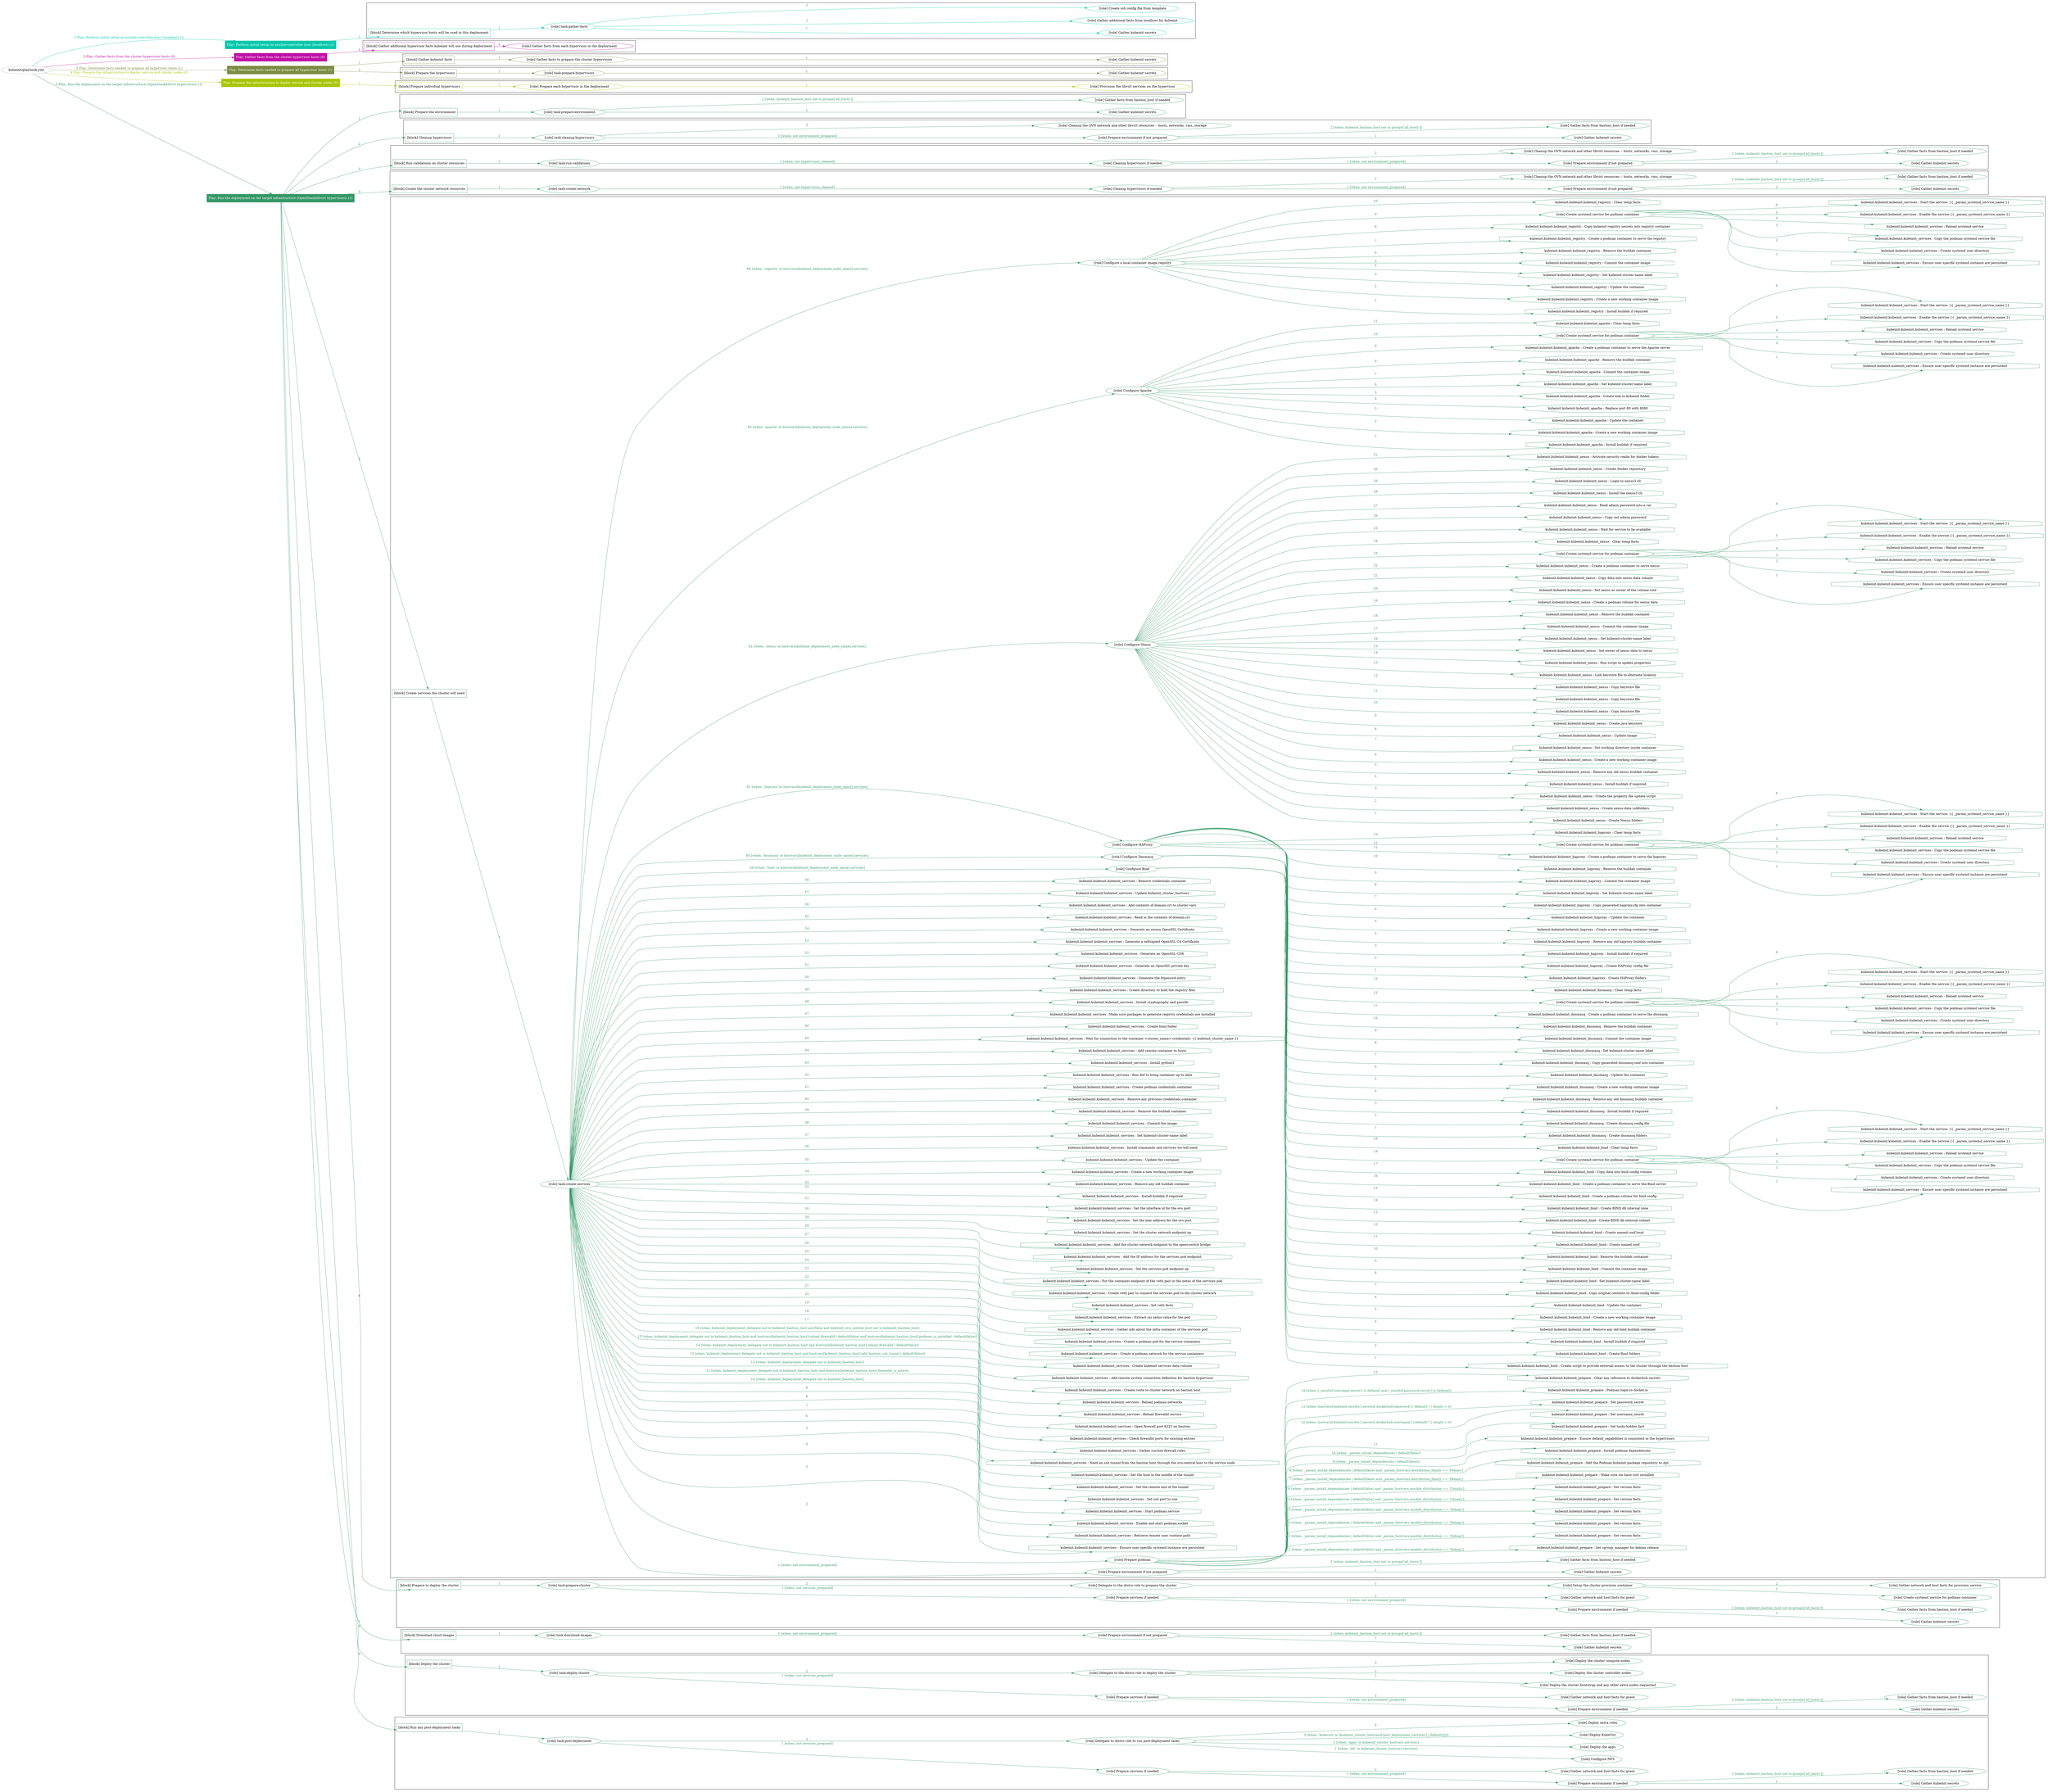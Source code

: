 digraph {
	graph [concentrate=true ordering=in rankdir=LR ratio=fill]
	edge [esep=5 sep=10]
	"kubeinit/playbook.yml" [URL="/home/runner/work/kubeinit/kubeinit/kubeinit/playbook.yml" id=playbook_8bb2c5b7 style=dotted]
	"kubeinit/playbook.yml" -> play_35e053f6 [label="1 Play: Perform initial setup on ansible-controller host (localhost) (1)" color="#04c8ab" fontcolor="#04c8ab" id=edge_play_35e053f6 labeltooltip="1 Play: Perform initial setup on ansible-controller host (localhost) (1)" tooltip="1 Play: Perform initial setup on ansible-controller host (localhost) (1)"]
	subgraph "Play: Perform initial setup on ansible-controller host (localhost) (1)" {
		play_35e053f6 [label="Play: Perform initial setup on ansible-controller host (localhost) (1)" URL="/home/runner/work/kubeinit/kubeinit/kubeinit/playbook.yml" color="#04c8ab" fontcolor="#ffffff" id=play_35e053f6 shape=box style=filled tooltip=localhost]
		play_35e053f6 -> block_55c1fbe0 [label=1 color="#04c8ab" fontcolor="#04c8ab" id=edge_block_55c1fbe0 labeltooltip=1 tooltip=1]
		subgraph cluster_block_55c1fbe0 {
			block_55c1fbe0 [label="[block] Determine which hypervisor hosts will be used in this deployment" URL="/home/runner/work/kubeinit/kubeinit/kubeinit/playbook.yml" color="#04c8ab" id=block_55c1fbe0 labeltooltip="Determine which hypervisor hosts will be used in this deployment" shape=box tooltip="Determine which hypervisor hosts will be used in this deployment"]
			block_55c1fbe0 -> role_9ba27014 [label="1 " color="#04c8ab" fontcolor="#04c8ab" id=edge_role_9ba27014 labeltooltip="1 " tooltip="1 "]
			subgraph "task-gather-facts" {
				role_9ba27014 [label="[role] task-gather-facts" URL="/home/runner/work/kubeinit/kubeinit/kubeinit/playbook.yml" color="#04c8ab" id=role_9ba27014 tooltip="task-gather-facts"]
				role_9ba27014 -> role_b99a629f [label="1 " color="#04c8ab" fontcolor="#04c8ab" id=edge_role_b99a629f labeltooltip="1 " tooltip="1 "]
				subgraph "Gather kubeinit secrets" {
					role_b99a629f [label="[role] Gather kubeinit secrets" URL="/home/runner/.ansible/collections/ansible_collections/kubeinit/kubeinit/roles/kubeinit_prepare/tasks/build_hypervisors_group.yml" color="#04c8ab" id=role_b99a629f tooltip="Gather kubeinit secrets"]
				}
				role_9ba27014 -> role_3f688dad [label="2 " color="#04c8ab" fontcolor="#04c8ab" id=edge_role_3f688dad labeltooltip="2 " tooltip="2 "]
				subgraph "Gather additional facts from localhost for kubeinit" {
					role_3f688dad [label="[role] Gather additional facts from localhost for kubeinit" URL="/home/runner/.ansible/collections/ansible_collections/kubeinit/kubeinit/roles/kubeinit_prepare/tasks/build_hypervisors_group.yml" color="#04c8ab" id=role_3f688dad tooltip="Gather additional facts from localhost for kubeinit"]
				}
				role_9ba27014 -> role_a0c63edc [label="3 " color="#04c8ab" fontcolor="#04c8ab" id=edge_role_a0c63edc labeltooltip="3 " tooltip="3 "]
				subgraph "Create ssh config file from template" {
					role_a0c63edc [label="[role] Create ssh config file from template" URL="/home/runner/.ansible/collections/ansible_collections/kubeinit/kubeinit/roles/kubeinit_prepare/tasks/build_hypervisors_group.yml" color="#04c8ab" id=role_a0c63edc tooltip="Create ssh config file from template"]
				}
			}
		}
	}
	"kubeinit/playbook.yml" -> play_d67f951d [label="2 Play: Gather facts from the cluster hypervisor hosts (0)" color="#be0ea5" fontcolor="#be0ea5" id=edge_play_d67f951d labeltooltip="2 Play: Gather facts from the cluster hypervisor hosts (0)" tooltip="2 Play: Gather facts from the cluster hypervisor hosts (0)"]
	subgraph "Play: Gather facts from the cluster hypervisor hosts (0)" {
		play_d67f951d [label="Play: Gather facts from the cluster hypervisor hosts (0)" URL="/home/runner/work/kubeinit/kubeinit/kubeinit/playbook.yml" color="#be0ea5" fontcolor="#ffffff" id=play_d67f951d shape=box style=filled tooltip="Play: Gather facts from the cluster hypervisor hosts (0)"]
		play_d67f951d -> block_3f04be4c [label=1 color="#be0ea5" fontcolor="#be0ea5" id=edge_block_3f04be4c labeltooltip=1 tooltip=1]
		subgraph cluster_block_3f04be4c {
			block_3f04be4c [label="[block] Gather additional hypervisor facts kubeinit will use during deployment" URL="/home/runner/work/kubeinit/kubeinit/kubeinit/playbook.yml" color="#be0ea5" id=block_3f04be4c labeltooltip="Gather additional hypervisor facts kubeinit will use during deployment" shape=box tooltip="Gather additional hypervisor facts kubeinit will use during deployment"]
			block_3f04be4c -> role_416e86ec [label="1 " color="#be0ea5" fontcolor="#be0ea5" id=edge_role_416e86ec labeltooltip="1 " tooltip="1 "]
			subgraph "Gather facts from each hypervisor in the deployment" {
				role_416e86ec [label="[role] Gather facts from each hypervisor in the deployment" URL="/home/runner/work/kubeinit/kubeinit/kubeinit/playbook.yml" color="#be0ea5" id=role_416e86ec tooltip="Gather facts from each hypervisor in the deployment"]
			}
		}
	}
	"kubeinit/playbook.yml" -> play_23dac31f [label="3 Play: Determine facts needed to prepare all hypervisor hosts (1)" color="#7a8b41" fontcolor="#7a8b41" id=edge_play_23dac31f labeltooltip="3 Play: Determine facts needed to prepare all hypervisor hosts (1)" tooltip="3 Play: Determine facts needed to prepare all hypervisor hosts (1)"]
	subgraph "Play: Determine facts needed to prepare all hypervisor hosts (1)" {
		play_23dac31f [label="Play: Determine facts needed to prepare all hypervisor hosts (1)" URL="/home/runner/work/kubeinit/kubeinit/kubeinit/playbook.yml" color="#7a8b41" fontcolor="#ffffff" id=play_23dac31f shape=box style=filled tooltip=localhost]
		play_23dac31f -> block_9d47b5bc [label=1 color="#7a8b41" fontcolor="#7a8b41" id=edge_block_9d47b5bc labeltooltip=1 tooltip=1]
		subgraph cluster_block_9d47b5bc {
			block_9d47b5bc [label="[block] Gather kubeinit facts" URL="/home/runner/work/kubeinit/kubeinit/kubeinit/playbook.yml" color="#7a8b41" id=block_9d47b5bc labeltooltip="Gather kubeinit facts" shape=box tooltip="Gather kubeinit facts"]
			block_9d47b5bc -> role_059761c3 [label="1 " color="#7a8b41" fontcolor="#7a8b41" id=edge_role_059761c3 labeltooltip="1 " tooltip="1 "]
			subgraph "Gather facts to prepare the cluster hypervisors" {
				role_059761c3 [label="[role] Gather facts to prepare the cluster hypervisors" URL="/home/runner/work/kubeinit/kubeinit/kubeinit/playbook.yml" color="#7a8b41" id=role_059761c3 tooltip="Gather facts to prepare the cluster hypervisors"]
				role_059761c3 -> role_a434b8fb [label="1 " color="#7a8b41" fontcolor="#7a8b41" id=edge_role_a434b8fb labeltooltip="1 " tooltip="1 "]
				subgraph "Gather kubeinit secrets" {
					role_a434b8fb [label="[role] Gather kubeinit secrets" URL="/home/runner/.ansible/collections/ansible_collections/kubeinit/kubeinit/roles/kubeinit_prepare/tasks/gather_kubeinit_facts.yml" color="#7a8b41" id=role_a434b8fb tooltip="Gather kubeinit secrets"]
				}
			}
		}
		play_23dac31f -> block_b5aa3001 [label=2 color="#7a8b41" fontcolor="#7a8b41" id=edge_block_b5aa3001 labeltooltip=2 tooltip=2]
		subgraph cluster_block_b5aa3001 {
			block_b5aa3001 [label="[block] Prepare the hypervisors" URL="/home/runner/work/kubeinit/kubeinit/kubeinit/playbook.yml" color="#7a8b41" id=block_b5aa3001 labeltooltip="Prepare the hypervisors" shape=box tooltip="Prepare the hypervisors"]
			block_b5aa3001 -> role_b338fef2 [label="1 " color="#7a8b41" fontcolor="#7a8b41" id=edge_role_b338fef2 labeltooltip="1 " tooltip="1 "]
			subgraph "task-prepare-hypervisors" {
				role_b338fef2 [label="[role] task-prepare-hypervisors" URL="/home/runner/work/kubeinit/kubeinit/kubeinit/playbook.yml" color="#7a8b41" id=role_b338fef2 tooltip="task-prepare-hypervisors"]
				role_b338fef2 -> role_e62c9678 [label="1 " color="#7a8b41" fontcolor="#7a8b41" id=edge_role_e62c9678 labeltooltip="1 " tooltip="1 "]
				subgraph "Gather kubeinit secrets" {
					role_e62c9678 [label="[role] Gather kubeinit secrets" URL="/home/runner/.ansible/collections/ansible_collections/kubeinit/kubeinit/roles/kubeinit_prepare/tasks/gather_kubeinit_facts.yml" color="#7a8b41" id=role_e62c9678 tooltip="Gather kubeinit secrets"]
				}
			}
		}
	}
	"kubeinit/playbook.yml" -> play_cd8ea335 [label="4 Play: Prepare the infrastructure to deploy service and cluster nodes (0)" color="#aac507" fontcolor="#aac507" id=edge_play_cd8ea335 labeltooltip="4 Play: Prepare the infrastructure to deploy service and cluster nodes (0)" tooltip="4 Play: Prepare the infrastructure to deploy service and cluster nodes (0)"]
	subgraph "Play: Prepare the infrastructure to deploy service and cluster nodes (0)" {
		play_cd8ea335 [label="Play: Prepare the infrastructure to deploy service and cluster nodes (0)" URL="/home/runner/work/kubeinit/kubeinit/kubeinit/playbook.yml" color="#aac507" fontcolor="#ffffff" id=play_cd8ea335 shape=box style=filled tooltip="Play: Prepare the infrastructure to deploy service and cluster nodes (0)"]
		play_cd8ea335 -> block_1d4f0b25 [label=1 color="#aac507" fontcolor="#aac507" id=edge_block_1d4f0b25 labeltooltip=1 tooltip=1]
		subgraph cluster_block_1d4f0b25 {
			block_1d4f0b25 [label="[block] Prepare individual hypervisors" URL="/home/runner/work/kubeinit/kubeinit/kubeinit/playbook.yml" color="#aac507" id=block_1d4f0b25 labeltooltip="Prepare individual hypervisors" shape=box tooltip="Prepare individual hypervisors"]
			block_1d4f0b25 -> role_d06e3ff2 [label="1 " color="#aac507" fontcolor="#aac507" id=edge_role_d06e3ff2 labeltooltip="1 " tooltip="1 "]
			subgraph "Prepare each hypervisor in the deployment" {
				role_d06e3ff2 [label="[role] Prepare each hypervisor in the deployment" URL="/home/runner/work/kubeinit/kubeinit/kubeinit/playbook.yml" color="#aac507" id=role_d06e3ff2 tooltip="Prepare each hypervisor in the deployment"]
				role_d06e3ff2 -> role_43de8b11 [label="1 " color="#aac507" fontcolor="#aac507" id=edge_role_43de8b11 labeltooltip="1 " tooltip="1 "]
				subgraph "Provision the libvirt services on the hypervisor" {
					role_43de8b11 [label="[role] Provision the libvirt services on the hypervisor" URL="/home/runner/.ansible/collections/ansible_collections/kubeinit/kubeinit/roles/kubeinit_prepare/tasks/prepare_hypervisor.yml" color="#aac507" id=role_43de8b11 tooltip="Provision the libvirt services on the hypervisor"]
				}
			}
		}
	}
	"kubeinit/playbook.yml" -> play_0b10fa20 [label="5 Play: Run the deployment on the target infrastructure (OpenStack/libvirt hypervisors) (1)" color="#359767" fontcolor="#359767" id=edge_play_0b10fa20 labeltooltip="5 Play: Run the deployment on the target infrastructure (OpenStack/libvirt hypervisors) (1)" tooltip="5 Play: Run the deployment on the target infrastructure (OpenStack/libvirt hypervisors) (1)"]
	subgraph "Play: Run the deployment on the target infrastructure (OpenStack/libvirt hypervisors) (1)" {
		play_0b10fa20 [label="Play: Run the deployment on the target infrastructure (OpenStack/libvirt hypervisors) (1)" URL="/home/runner/work/kubeinit/kubeinit/kubeinit/playbook.yml" color="#359767" fontcolor="#ffffff" id=play_0b10fa20 shape=box style=filled tooltip=localhost]
		play_0b10fa20 -> block_6462a64c [label=1 color="#359767" fontcolor="#359767" id=edge_block_6462a64c labeltooltip=1 tooltip=1]
		subgraph cluster_block_6462a64c {
			block_6462a64c [label="[block] Prepare the environment" URL="/home/runner/work/kubeinit/kubeinit/kubeinit/playbook.yml" color="#359767" id=block_6462a64c labeltooltip="Prepare the environment" shape=box tooltip="Prepare the environment"]
			block_6462a64c -> role_6659e2b1 [label="1 " color="#359767" fontcolor="#359767" id=edge_role_6659e2b1 labeltooltip="1 " tooltip="1 "]
			subgraph "task-prepare-environment" {
				role_6659e2b1 [label="[role] task-prepare-environment" URL="/home/runner/work/kubeinit/kubeinit/kubeinit/playbook.yml" color="#359767" id=role_6659e2b1 tooltip="task-prepare-environment"]
				role_6659e2b1 -> role_ea9c799e [label="1 " color="#359767" fontcolor="#359767" id=edge_role_ea9c799e labeltooltip="1 " tooltip="1 "]
				subgraph "Gather kubeinit secrets" {
					role_ea9c799e [label="[role] Gather kubeinit secrets" URL="/home/runner/.ansible/collections/ansible_collections/kubeinit/kubeinit/roles/kubeinit_prepare/tasks/gather_kubeinit_facts.yml" color="#359767" id=role_ea9c799e tooltip="Gather kubeinit secrets"]
				}
				role_6659e2b1 -> role_86f302a0 [label="2 [when: kubeinit_bastion_host not in groups['all_hosts']]" color="#359767" fontcolor="#359767" id=edge_role_86f302a0 labeltooltip="2 [when: kubeinit_bastion_host not in groups['all_hosts']]" tooltip="2 [when: kubeinit_bastion_host not in groups['all_hosts']]"]
				subgraph "Gather facts from bastion_host if needed" {
					role_86f302a0 [label="[role] Gather facts from bastion_host if needed" URL="/home/runner/.ansible/collections/ansible_collections/kubeinit/kubeinit/roles/kubeinit_prepare/tasks/main.yml" color="#359767" id=role_86f302a0 tooltip="Gather facts from bastion_host if needed"]
				}
			}
		}
		play_0b10fa20 -> block_02c02a6f [label=2 color="#359767" fontcolor="#359767" id=edge_block_02c02a6f labeltooltip=2 tooltip=2]
		subgraph cluster_block_02c02a6f {
			block_02c02a6f [label="[block] Cleanup hypervisors" URL="/home/runner/work/kubeinit/kubeinit/kubeinit/playbook.yml" color="#359767" id=block_02c02a6f labeltooltip="Cleanup hypervisors" shape=box tooltip="Cleanup hypervisors"]
			block_02c02a6f -> role_cf571a74 [label="1 " color="#359767" fontcolor="#359767" id=edge_role_cf571a74 labeltooltip="1 " tooltip="1 "]
			subgraph "task-cleanup-hypervisors" {
				role_cf571a74 [label="[role] task-cleanup-hypervisors" URL="/home/runner/work/kubeinit/kubeinit/kubeinit/playbook.yml" color="#359767" id=role_cf571a74 tooltip="task-cleanup-hypervisors"]
				role_cf571a74 -> role_7b51a6cf [label="1 [when: not environment_prepared]" color="#359767" fontcolor="#359767" id=edge_role_7b51a6cf labeltooltip="1 [when: not environment_prepared]" tooltip="1 [when: not environment_prepared]"]
				subgraph "Prepare environment if not prepared" {
					role_7b51a6cf [label="[role] Prepare environment if not prepared" URL="/home/runner/.ansible/collections/ansible_collections/kubeinit/kubeinit/roles/kubeinit_libvirt/tasks/cleanup_hypervisors.yml" color="#359767" id=role_7b51a6cf tooltip="Prepare environment if not prepared"]
					role_7b51a6cf -> role_db1e3884 [label="1 " color="#359767" fontcolor="#359767" id=edge_role_db1e3884 labeltooltip="1 " tooltip="1 "]
					subgraph "Gather kubeinit secrets" {
						role_db1e3884 [label="[role] Gather kubeinit secrets" URL="/home/runner/.ansible/collections/ansible_collections/kubeinit/kubeinit/roles/kubeinit_prepare/tasks/gather_kubeinit_facts.yml" color="#359767" id=role_db1e3884 tooltip="Gather kubeinit secrets"]
					}
					role_7b51a6cf -> role_47477aea [label="2 [when: kubeinit_bastion_host not in groups['all_hosts']]" color="#359767" fontcolor="#359767" id=edge_role_47477aea labeltooltip="2 [when: kubeinit_bastion_host not in groups['all_hosts']]" tooltip="2 [when: kubeinit_bastion_host not in groups['all_hosts']]"]
					subgraph "Gather facts from bastion_host if needed" {
						role_47477aea [label="[role] Gather facts from bastion_host if needed" URL="/home/runner/.ansible/collections/ansible_collections/kubeinit/kubeinit/roles/kubeinit_prepare/tasks/main.yml" color="#359767" id=role_47477aea tooltip="Gather facts from bastion_host if needed"]
					}
				}
				role_cf571a74 -> role_55a4cda6 [label="2 " color="#359767" fontcolor="#359767" id=edge_role_55a4cda6 labeltooltip="2 " tooltip="2 "]
				subgraph "Cleanup the OVN network and other libvirt resources -- hosts, networks, vms, storage" {
					role_55a4cda6 [label="[role] Cleanup the OVN network and other libvirt resources -- hosts, networks, vms, storage" URL="/home/runner/.ansible/collections/ansible_collections/kubeinit/kubeinit/roles/kubeinit_libvirt/tasks/cleanup_hypervisors.yml" color="#359767" id=role_55a4cda6 tooltip="Cleanup the OVN network and other libvirt resources -- hosts, networks, vms, storage"]
				}
			}
		}
		play_0b10fa20 -> block_b1b72f3a [label=3 color="#359767" fontcolor="#359767" id=edge_block_b1b72f3a labeltooltip=3 tooltip=3]
		subgraph cluster_block_b1b72f3a {
			block_b1b72f3a [label="[block] Run validations on cluster resources" URL="/home/runner/work/kubeinit/kubeinit/kubeinit/playbook.yml" color="#359767" id=block_b1b72f3a labeltooltip="Run validations on cluster resources" shape=box tooltip="Run validations on cluster resources"]
			block_b1b72f3a -> role_47148065 [label="1 " color="#359767" fontcolor="#359767" id=edge_role_47148065 labeltooltip="1 " tooltip="1 "]
			subgraph "task-run-validations" {
				role_47148065 [label="[role] task-run-validations" URL="/home/runner/work/kubeinit/kubeinit/kubeinit/playbook.yml" color="#359767" id=role_47148065 tooltip="task-run-validations"]
				role_47148065 -> role_f2d11c01 [label="1 [when: not hypervisors_cleaned]" color="#359767" fontcolor="#359767" id=edge_role_f2d11c01 labeltooltip="1 [when: not hypervisors_cleaned]" tooltip="1 [when: not hypervisors_cleaned]"]
				subgraph "Cleanup hypervisors if needed" {
					role_f2d11c01 [label="[role] Cleanup hypervisors if needed" URL="/home/runner/.ansible/collections/ansible_collections/kubeinit/kubeinit/roles/kubeinit_validations/tasks/main.yml" color="#359767" id=role_f2d11c01 tooltip="Cleanup hypervisors if needed"]
					role_f2d11c01 -> role_492316ac [label="1 [when: not environment_prepared]" color="#359767" fontcolor="#359767" id=edge_role_492316ac labeltooltip="1 [when: not environment_prepared]" tooltip="1 [when: not environment_prepared]"]
					subgraph "Prepare environment if not prepared" {
						role_492316ac [label="[role] Prepare environment if not prepared" URL="/home/runner/.ansible/collections/ansible_collections/kubeinit/kubeinit/roles/kubeinit_libvirt/tasks/cleanup_hypervisors.yml" color="#359767" id=role_492316ac tooltip="Prepare environment if not prepared"]
						role_492316ac -> role_20e4b855 [label="1 " color="#359767" fontcolor="#359767" id=edge_role_20e4b855 labeltooltip="1 " tooltip="1 "]
						subgraph "Gather kubeinit secrets" {
							role_20e4b855 [label="[role] Gather kubeinit secrets" URL="/home/runner/.ansible/collections/ansible_collections/kubeinit/kubeinit/roles/kubeinit_prepare/tasks/gather_kubeinit_facts.yml" color="#359767" id=role_20e4b855 tooltip="Gather kubeinit secrets"]
						}
						role_492316ac -> role_ea1fb529 [label="2 [when: kubeinit_bastion_host not in groups['all_hosts']]" color="#359767" fontcolor="#359767" id=edge_role_ea1fb529 labeltooltip="2 [when: kubeinit_bastion_host not in groups['all_hosts']]" tooltip="2 [when: kubeinit_bastion_host not in groups['all_hosts']]"]
						subgraph "Gather facts from bastion_host if needed" {
							role_ea1fb529 [label="[role] Gather facts from bastion_host if needed" URL="/home/runner/.ansible/collections/ansible_collections/kubeinit/kubeinit/roles/kubeinit_prepare/tasks/main.yml" color="#359767" id=role_ea1fb529 tooltip="Gather facts from bastion_host if needed"]
						}
					}
					role_f2d11c01 -> role_1b13b5f5 [label="2 " color="#359767" fontcolor="#359767" id=edge_role_1b13b5f5 labeltooltip="2 " tooltip="2 "]
					subgraph "Cleanup the OVN network and other libvirt resources -- hosts, networks, vms, storage" {
						role_1b13b5f5 [label="[role] Cleanup the OVN network and other libvirt resources -- hosts, networks, vms, storage" URL="/home/runner/.ansible/collections/ansible_collections/kubeinit/kubeinit/roles/kubeinit_libvirt/tasks/cleanup_hypervisors.yml" color="#359767" id=role_1b13b5f5 tooltip="Cleanup the OVN network and other libvirt resources -- hosts, networks, vms, storage"]
					}
				}
			}
		}
		play_0b10fa20 -> block_71700919 [label=4 color="#359767" fontcolor="#359767" id=edge_block_71700919 labeltooltip=4 tooltip=4]
		subgraph cluster_block_71700919 {
			block_71700919 [label="[block] Create the cluster network resources" URL="/home/runner/work/kubeinit/kubeinit/kubeinit/playbook.yml" color="#359767" id=block_71700919 labeltooltip="Create the cluster network resources" shape=box tooltip="Create the cluster network resources"]
			block_71700919 -> role_3a1dff32 [label="1 " color="#359767" fontcolor="#359767" id=edge_role_3a1dff32 labeltooltip="1 " tooltip="1 "]
			subgraph "task-create-network" {
				role_3a1dff32 [label="[role] task-create-network" URL="/home/runner/work/kubeinit/kubeinit/kubeinit/playbook.yml" color="#359767" id=role_3a1dff32 tooltip="task-create-network"]
				role_3a1dff32 -> role_6f6308bc [label="1 [when: not hypervisors_cleaned]" color="#359767" fontcolor="#359767" id=edge_role_6f6308bc labeltooltip="1 [when: not hypervisors_cleaned]" tooltip="1 [when: not hypervisors_cleaned]"]
				subgraph "Cleanup hypervisors if needed" {
					role_6f6308bc [label="[role] Cleanup hypervisors if needed" URL="/home/runner/.ansible/collections/ansible_collections/kubeinit/kubeinit/roles/kubeinit_libvirt/tasks/create_network.yml" color="#359767" id=role_6f6308bc tooltip="Cleanup hypervisors if needed"]
					role_6f6308bc -> role_a4b60410 [label="1 [when: not environment_prepared]" color="#359767" fontcolor="#359767" id=edge_role_a4b60410 labeltooltip="1 [when: not environment_prepared]" tooltip="1 [when: not environment_prepared]"]
					subgraph "Prepare environment if not prepared" {
						role_a4b60410 [label="[role] Prepare environment if not prepared" URL="/home/runner/.ansible/collections/ansible_collections/kubeinit/kubeinit/roles/kubeinit_libvirt/tasks/cleanup_hypervisors.yml" color="#359767" id=role_a4b60410 tooltip="Prepare environment if not prepared"]
						role_a4b60410 -> role_c90496b6 [label="1 " color="#359767" fontcolor="#359767" id=edge_role_c90496b6 labeltooltip="1 " tooltip="1 "]
						subgraph "Gather kubeinit secrets" {
							role_c90496b6 [label="[role] Gather kubeinit secrets" URL="/home/runner/.ansible/collections/ansible_collections/kubeinit/kubeinit/roles/kubeinit_prepare/tasks/gather_kubeinit_facts.yml" color="#359767" id=role_c90496b6 tooltip="Gather kubeinit secrets"]
						}
						role_a4b60410 -> role_57847e7d [label="2 [when: kubeinit_bastion_host not in groups['all_hosts']]" color="#359767" fontcolor="#359767" id=edge_role_57847e7d labeltooltip="2 [when: kubeinit_bastion_host not in groups['all_hosts']]" tooltip="2 [when: kubeinit_bastion_host not in groups['all_hosts']]"]
						subgraph "Gather facts from bastion_host if needed" {
							role_57847e7d [label="[role] Gather facts from bastion_host if needed" URL="/home/runner/.ansible/collections/ansible_collections/kubeinit/kubeinit/roles/kubeinit_prepare/tasks/main.yml" color="#359767" id=role_57847e7d tooltip="Gather facts from bastion_host if needed"]
						}
					}
					role_6f6308bc -> role_a78c53cd [label="2 " color="#359767" fontcolor="#359767" id=edge_role_a78c53cd labeltooltip="2 " tooltip="2 "]
					subgraph "Cleanup the OVN network and other libvirt resources -- hosts, networks, vms, storage" {
						role_a78c53cd [label="[role] Cleanup the OVN network and other libvirt resources -- hosts, networks, vms, storage" URL="/home/runner/.ansible/collections/ansible_collections/kubeinit/kubeinit/roles/kubeinit_libvirt/tasks/cleanup_hypervisors.yml" color="#359767" id=role_a78c53cd tooltip="Cleanup the OVN network and other libvirt resources -- hosts, networks, vms, storage"]
					}
				}
			}
		}
		play_0b10fa20 -> block_0606db5b [label=5 color="#359767" fontcolor="#359767" id=edge_block_0606db5b labeltooltip=5 tooltip=5]
		subgraph cluster_block_0606db5b {
			block_0606db5b [label="[block] Create services the cluster will need" URL="/home/runner/work/kubeinit/kubeinit/kubeinit/playbook.yml" color="#359767" id=block_0606db5b labeltooltip="Create services the cluster will need" shape=box tooltip="Create services the cluster will need"]
			block_0606db5b -> role_b60367cb [label="1 " color="#359767" fontcolor="#359767" id=edge_role_b60367cb labeltooltip="1 " tooltip="1 "]
			subgraph "task-create-services" {
				role_b60367cb [label="[role] task-create-services" URL="/home/runner/work/kubeinit/kubeinit/kubeinit/playbook.yml" color="#359767" id=role_b60367cb tooltip="task-create-services"]
				role_b60367cb -> role_54389083 [label="1 [when: not environment_prepared]" color="#359767" fontcolor="#359767" id=edge_role_54389083 labeltooltip="1 [when: not environment_prepared]" tooltip="1 [when: not environment_prepared]"]
				subgraph "Prepare environment if not prepared" {
					role_54389083 [label="[role] Prepare environment if not prepared" URL="/home/runner/.ansible/collections/ansible_collections/kubeinit/kubeinit/roles/kubeinit_services/tasks/main.yml" color="#359767" id=role_54389083 tooltip="Prepare environment if not prepared"]
					role_54389083 -> role_e3f0827a [label="1 " color="#359767" fontcolor="#359767" id=edge_role_e3f0827a labeltooltip="1 " tooltip="1 "]
					subgraph "Gather kubeinit secrets" {
						role_e3f0827a [label="[role] Gather kubeinit secrets" URL="/home/runner/.ansible/collections/ansible_collections/kubeinit/kubeinit/roles/kubeinit_prepare/tasks/gather_kubeinit_facts.yml" color="#359767" id=role_e3f0827a tooltip="Gather kubeinit secrets"]
					}
					role_54389083 -> role_b670dcec [label="2 [when: kubeinit_bastion_host not in groups['all_hosts']]" color="#359767" fontcolor="#359767" id=edge_role_b670dcec labeltooltip="2 [when: kubeinit_bastion_host not in groups['all_hosts']]" tooltip="2 [when: kubeinit_bastion_host not in groups['all_hosts']]"]
					subgraph "Gather facts from bastion_host if needed" {
						role_b670dcec [label="[role] Gather facts from bastion_host if needed" URL="/home/runner/.ansible/collections/ansible_collections/kubeinit/kubeinit/roles/kubeinit_prepare/tasks/main.yml" color="#359767" id=role_b670dcec tooltip="Gather facts from bastion_host if needed"]
					}
				}
				role_b60367cb -> role_81deefa7 [label="2 " color="#359767" fontcolor="#359767" id=edge_role_81deefa7 labeltooltip="2 " tooltip="2 "]
				subgraph "Prepare podman" {
					role_81deefa7 [label="[role] Prepare podman" URL="/home/runner/.ansible/collections/ansible_collections/kubeinit/kubeinit/roles/kubeinit_services/tasks/00_create_service_pod.yml" color="#359767" id=role_81deefa7 tooltip="Prepare podman"]
					task_bd8ca73b [label="kubeinit.kubeinit.kubeinit_prepare : Set cgroup_manager for debian release" URL="/home/runner/.ansible/collections/ansible_collections/kubeinit/kubeinit/roles/kubeinit_prepare/tasks/prepare_podman.yml" color="#359767" id=task_bd8ca73b shape=octagon tooltip="kubeinit.kubeinit.kubeinit_prepare : Set cgroup_manager for debian release"]
					role_81deefa7 -> task_bd8ca73b [label="1 [when: _param_install_dependencies | default(false) and _param_hostvars.ansible_distribution == 'Debian']" color="#359767" fontcolor="#359767" id=edge_task_bd8ca73b labeltooltip="1 [when: _param_install_dependencies | default(false) and _param_hostvars.ansible_distribution == 'Debian']" tooltip="1 [when: _param_install_dependencies | default(false) and _param_hostvars.ansible_distribution == 'Debian']"]
					task_ef4c6bb2 [label="kubeinit.kubeinit.kubeinit_prepare : Set version facts" URL="/home/runner/.ansible/collections/ansible_collections/kubeinit/kubeinit/roles/kubeinit_prepare/tasks/prepare_podman.yml" color="#359767" id=task_ef4c6bb2 shape=octagon tooltip="kubeinit.kubeinit.kubeinit_prepare : Set version facts"]
					role_81deefa7 -> task_ef4c6bb2 [label="2 [when: _param_install_dependencies | default(false) and _param_hostvars.ansible_distribution == 'Debian']" color="#359767" fontcolor="#359767" id=edge_task_ef4c6bb2 labeltooltip="2 [when: _param_install_dependencies | default(false) and _param_hostvars.ansible_distribution == 'Debian']" tooltip="2 [when: _param_install_dependencies | default(false) and _param_hostvars.ansible_distribution == 'Debian']"]
					task_8e28aad1 [label="kubeinit.kubeinit.kubeinit_prepare : Set version facts" URL="/home/runner/.ansible/collections/ansible_collections/kubeinit/kubeinit/roles/kubeinit_prepare/tasks/prepare_podman.yml" color="#359767" id=task_8e28aad1 shape=octagon tooltip="kubeinit.kubeinit.kubeinit_prepare : Set version facts"]
					role_81deefa7 -> task_8e28aad1 [label="3 [when: _param_install_dependencies | default(false) and _param_hostvars.ansible_distribution == 'Debian']" color="#359767" fontcolor="#359767" id=edge_task_8e28aad1 labeltooltip="3 [when: _param_install_dependencies | default(false) and _param_hostvars.ansible_distribution == 'Debian']" tooltip="3 [when: _param_install_dependencies | default(false) and _param_hostvars.ansible_distribution == 'Debian']"]
					task_a4f326f6 [label="kubeinit.kubeinit.kubeinit_prepare : Set version facts" URL="/home/runner/.ansible/collections/ansible_collections/kubeinit/kubeinit/roles/kubeinit_prepare/tasks/prepare_podman.yml" color="#359767" id=task_a4f326f6 shape=octagon tooltip="kubeinit.kubeinit.kubeinit_prepare : Set version facts"]
					role_81deefa7 -> task_a4f326f6 [label="4 [when: _param_install_dependencies | default(false) and _param_hostvars.ansible_distribution == 'Debian']" color="#359767" fontcolor="#359767" id=edge_task_a4f326f6 labeltooltip="4 [when: _param_install_dependencies | default(false) and _param_hostvars.ansible_distribution == 'Debian']" tooltip="4 [when: _param_install_dependencies | default(false) and _param_hostvars.ansible_distribution == 'Debian']"]
					task_5555ff88 [label="kubeinit.kubeinit.kubeinit_prepare : Set version facts" URL="/home/runner/.ansible/collections/ansible_collections/kubeinit/kubeinit/roles/kubeinit_prepare/tasks/prepare_podman.yml" color="#359767" id=task_5555ff88 shape=octagon tooltip="kubeinit.kubeinit.kubeinit_prepare : Set version facts"]
					role_81deefa7 -> task_5555ff88 [label="5 [when: _param_install_dependencies | default(false) and _param_hostvars.ansible_distribution == 'Ubuntu']" color="#359767" fontcolor="#359767" id=edge_task_5555ff88 labeltooltip="5 [when: _param_install_dependencies | default(false) and _param_hostvars.ansible_distribution == 'Ubuntu']" tooltip="5 [when: _param_install_dependencies | default(false) and _param_hostvars.ansible_distribution == 'Ubuntu']"]
					task_3f3ed2ba [label="kubeinit.kubeinit.kubeinit_prepare : Set version facts" URL="/home/runner/.ansible/collections/ansible_collections/kubeinit/kubeinit/roles/kubeinit_prepare/tasks/prepare_podman.yml" color="#359767" id=task_3f3ed2ba shape=octagon tooltip="kubeinit.kubeinit.kubeinit_prepare : Set version facts"]
					role_81deefa7 -> task_3f3ed2ba [label="6 [when: _param_install_dependencies | default(false) and _param_hostvars.ansible_distribution == 'Ubuntu']" color="#359767" fontcolor="#359767" id=edge_task_3f3ed2ba labeltooltip="6 [when: _param_install_dependencies | default(false) and _param_hostvars.ansible_distribution == 'Ubuntu']" tooltip="6 [when: _param_install_dependencies | default(false) and _param_hostvars.ansible_distribution == 'Ubuntu']"]
					task_b4251dfc [label="kubeinit.kubeinit.kubeinit_prepare : Make sure we have curl installed" URL="/home/runner/.ansible/collections/ansible_collections/kubeinit/kubeinit/roles/kubeinit_prepare/tasks/prepare_podman.yml" color="#359767" id=task_b4251dfc shape=octagon tooltip="kubeinit.kubeinit.kubeinit_prepare : Make sure we have curl installed"]
					role_81deefa7 -> task_b4251dfc [label="7 [when: _param_install_dependencies | default(false) and _param_hostvars.distribution_family == 'Debian']" color="#359767" fontcolor="#359767" id=edge_task_b4251dfc labeltooltip="7 [when: _param_install_dependencies | default(false) and _param_hostvars.distribution_family == 'Debian']" tooltip="7 [when: _param_install_dependencies | default(false) and _param_hostvars.distribution_family == 'Debian']"]
					task_2e126307 [label="kubeinit.kubeinit.kubeinit_prepare : Add the Podman kubeinit package repository to Apt" URL="/home/runner/.ansible/collections/ansible_collections/kubeinit/kubeinit/roles/kubeinit_prepare/tasks/prepare_podman.yml" color="#359767" id=task_2e126307 shape=octagon tooltip="kubeinit.kubeinit.kubeinit_prepare : Add the Podman kubeinit package repository to Apt"]
					role_81deefa7 -> task_2e126307 [label="8 [when: _param_install_dependencies | default(false) and _param_hostvars.distribution_family == 'Debian']" color="#359767" fontcolor="#359767" id=edge_task_2e126307 labeltooltip="8 [when: _param_install_dependencies | default(false) and _param_hostvars.distribution_family == 'Debian']" tooltip="8 [when: _param_install_dependencies | default(false) and _param_hostvars.distribution_family == 'Debian']"]
					task_218e638f [label="kubeinit.kubeinit.kubeinit_prepare : Install podman dependencies" URL="/home/runner/.ansible/collections/ansible_collections/kubeinit/kubeinit/roles/kubeinit_prepare/tasks/prepare_podman.yml" color="#359767" id=task_218e638f shape=octagon tooltip="kubeinit.kubeinit.kubeinit_prepare : Install podman dependencies"]
					role_81deefa7 -> task_218e638f [label="9 [when: _param_install_dependencies | default(false)]" color="#359767" fontcolor="#359767" id=edge_task_218e638f labeltooltip="9 [when: _param_install_dependencies | default(false)]" tooltip="9 [when: _param_install_dependencies | default(false)]"]
					task_4ec63d3c [label="kubeinit.kubeinit.kubeinit_prepare : Ensure default_capabilities is consistent in the hypervisors" URL="/home/runner/.ansible/collections/ansible_collections/kubeinit/kubeinit/roles/kubeinit_prepare/tasks/prepare_podman.yml" color="#359767" id=task_4ec63d3c shape=octagon tooltip="kubeinit.kubeinit.kubeinit_prepare : Ensure default_capabilities is consistent in the hypervisors"]
					role_81deefa7 -> task_4ec63d3c [label="10 [when: _param_install_dependencies | default(false)]" color="#359767" fontcolor="#359767" id=edge_task_4ec63d3c labeltooltip="10 [when: _param_install_dependencies | default(false)]" tooltip="10 [when: _param_install_dependencies | default(false)]"]
					task_97d29235 [label="kubeinit.kubeinit.kubeinit_prepare : Set tasks-hidden fact" URL="/home/runner/.ansible/collections/ansible_collections/kubeinit/kubeinit/roles/kubeinit_prepare/tasks/prepare_podman.yml" color="#359767" id=task_97d29235 shape=octagon tooltip="kubeinit.kubeinit.kubeinit_prepare : Set tasks-hidden fact"]
					role_81deefa7 -> task_97d29235 [label="11 " color="#359767" fontcolor="#359767" id=edge_task_97d29235 labeltooltip="11 " tooltip="11 "]
					task_182b01dd [label="kubeinit.kubeinit.kubeinit_prepare : Set username_secret" URL="/home/runner/.ansible/collections/ansible_collections/kubeinit/kubeinit/roles/kubeinit_prepare/tasks/prepare_podman.yml" color="#359767" id=task_182b01dd shape=octagon tooltip="kubeinit.kubeinit.kubeinit_prepare : Set username_secret"]
					role_81deefa7 -> task_182b01dd [label="12 [when: hostvars['kubeinit-secrets'].secrets['dockerhub-username'] | default('') | length > 0]" color="#359767" fontcolor="#359767" id=edge_task_182b01dd labeltooltip="12 [when: hostvars['kubeinit-secrets'].secrets['dockerhub-username'] | default('') | length > 0]" tooltip="12 [when: hostvars['kubeinit-secrets'].secrets['dockerhub-username'] | default('') | length > 0]"]
					task_256cacb1 [label="kubeinit.kubeinit.kubeinit_prepare : Set password_secret" URL="/home/runner/.ansible/collections/ansible_collections/kubeinit/kubeinit/roles/kubeinit_prepare/tasks/prepare_podman.yml" color="#359767" id=task_256cacb1 shape=octagon tooltip="kubeinit.kubeinit.kubeinit_prepare : Set password_secret"]
					role_81deefa7 -> task_256cacb1 [label="13 [when: hostvars['kubeinit-secrets'].secrets['dockerhub-password'] | default('') | length > 0]" color="#359767" fontcolor="#359767" id=edge_task_256cacb1 labeltooltip="13 [when: hostvars['kubeinit-secrets'].secrets['dockerhub-password'] | default('') | length > 0]" tooltip="13 [when: hostvars['kubeinit-secrets'].secrets['dockerhub-password'] | default('') | length > 0]"]
					task_5ecb8d1f [label="kubeinit.kubeinit.kubeinit_prepare : Podman login to docker.io" URL="/home/runner/.ansible/collections/ansible_collections/kubeinit/kubeinit/roles/kubeinit_prepare/tasks/prepare_podman.yml" color="#359767" id=task_5ecb8d1f shape=octagon tooltip="kubeinit.kubeinit.kubeinit_prepare : Podman login to docker.io"]
					role_81deefa7 -> task_5ecb8d1f [label="14 [when: (_results['username-secret'] is defined) and (_results['password-secret'] is defined)]" color="#359767" fontcolor="#359767" id=edge_task_5ecb8d1f labeltooltip="14 [when: (_results['username-secret'] is defined) and (_results['password-secret'] is defined)]" tooltip="14 [when: (_results['username-secret'] is defined) and (_results['password-secret'] is defined)]"]
					task_3ccdc38f [label="kubeinit.kubeinit.kubeinit_prepare : Clear any reference to dockerhub secrets" URL="/home/runner/.ansible/collections/ansible_collections/kubeinit/kubeinit/roles/kubeinit_prepare/tasks/prepare_podman.yml" color="#359767" id=task_3ccdc38f shape=octagon tooltip="kubeinit.kubeinit.kubeinit_prepare : Clear any reference to dockerhub secrets"]
					role_81deefa7 -> task_3ccdc38f [label="15 " color="#359767" fontcolor="#359767" id=edge_task_3ccdc38f labeltooltip="15 " tooltip="15 "]
				}
				task_ca802f57 [label="kubeinit.kubeinit.kubeinit_services : Ensure user specific systemd instance are persistent" URL="/home/runner/.ansible/collections/ansible_collections/kubeinit/kubeinit/roles/kubeinit_services/tasks/00_create_service_pod.yml" color="#359767" id=task_ca802f57 shape=octagon tooltip="kubeinit.kubeinit.kubeinit_services : Ensure user specific systemd instance are persistent"]
				role_b60367cb -> task_ca802f57 [label="3 " color="#359767" fontcolor="#359767" id=edge_task_ca802f57 labeltooltip="3 " tooltip="3 "]
				task_a23be597 [label="kubeinit.kubeinit.kubeinit_services : Retrieve remote user runtime path" URL="/home/runner/.ansible/collections/ansible_collections/kubeinit/kubeinit/roles/kubeinit_services/tasks/00_create_service_pod.yml" color="#359767" id=task_a23be597 shape=octagon tooltip="kubeinit.kubeinit.kubeinit_services : Retrieve remote user runtime path"]
				role_b60367cb -> task_a23be597 [label="4 " color="#359767" fontcolor="#359767" id=edge_task_a23be597 labeltooltip="4 " tooltip="4 "]
				task_1481df33 [label="kubeinit.kubeinit.kubeinit_services : Enable and start podman.socket" URL="/home/runner/.ansible/collections/ansible_collections/kubeinit/kubeinit/roles/kubeinit_services/tasks/00_create_service_pod.yml" color="#359767" id=task_1481df33 shape=octagon tooltip="kubeinit.kubeinit.kubeinit_services : Enable and start podman.socket"]
				role_b60367cb -> task_1481df33 [label="5 " color="#359767" fontcolor="#359767" id=edge_task_1481df33 labeltooltip="5 " tooltip="5 "]
				task_68ffa48e [label="kubeinit.kubeinit.kubeinit_services : Start podman.service" URL="/home/runner/.ansible/collections/ansible_collections/kubeinit/kubeinit/roles/kubeinit_services/tasks/00_create_service_pod.yml" color="#359767" id=task_68ffa48e shape=octagon tooltip="kubeinit.kubeinit.kubeinit_services : Start podman.service"]
				role_b60367cb -> task_68ffa48e [label="6 " color="#359767" fontcolor="#359767" id=edge_task_68ffa48e labeltooltip="6 " tooltip="6 "]
				task_6e1e4090 [label="kubeinit.kubeinit.kubeinit_services : Set ssh port to use" URL="/home/runner/.ansible/collections/ansible_collections/kubeinit/kubeinit/roles/kubeinit_services/tasks/00_create_service_pod.yml" color="#359767" id=task_6e1e4090 shape=octagon tooltip="kubeinit.kubeinit.kubeinit_services : Set ssh port to use"]
				role_b60367cb -> task_6e1e4090 [label="7 " color="#359767" fontcolor="#359767" id=edge_task_6e1e4090 labeltooltip="7 " tooltip="7 "]
				task_fe4da24e [label="kubeinit.kubeinit.kubeinit_services : Set the remote end of the tunnel" URL="/home/runner/.ansible/collections/ansible_collections/kubeinit/kubeinit/roles/kubeinit_services/tasks/00_create_service_pod.yml" color="#359767" id=task_fe4da24e shape=octagon tooltip="kubeinit.kubeinit.kubeinit_services : Set the remote end of the tunnel"]
				role_b60367cb -> task_fe4da24e [label="8 " color="#359767" fontcolor="#359767" id=edge_task_fe4da24e labeltooltip="8 " tooltip="8 "]
				task_d1c0ee68 [label="kubeinit.kubeinit.kubeinit_services : Set the host in the middle of the tunnel" URL="/home/runner/.ansible/collections/ansible_collections/kubeinit/kubeinit/roles/kubeinit_services/tasks/00_create_service_pod.yml" color="#359767" id=task_d1c0ee68 shape=octagon tooltip="kubeinit.kubeinit.kubeinit_services : Set the host in the middle of the tunnel"]
				role_b60367cb -> task_d1c0ee68 [label="9 " color="#359767" fontcolor="#359767" id=edge_task_d1c0ee68 labeltooltip="9 " tooltip="9 "]
				task_c3e72b6e [label="kubeinit.kubeinit.kubeinit_services : Need an ssh tunnel from the bastion host through the ovn-central host to the service node" URL="/home/runner/.ansible/collections/ansible_collections/kubeinit/kubeinit/roles/kubeinit_services/tasks/00_create_service_pod.yml" color="#359767" id=task_c3e72b6e shape=octagon tooltip="kubeinit.kubeinit.kubeinit_services : Need an ssh tunnel from the bastion host through the ovn-central host to the service node"]
				role_b60367cb -> task_c3e72b6e [label="10 [when: kubeinit_deployment_delegate not in kubeinit_bastion_host]" color="#359767" fontcolor="#359767" id=edge_task_c3e72b6e labeltooltip="10 [when: kubeinit_deployment_delegate not in kubeinit_bastion_host]" tooltip="10 [when: kubeinit_deployment_delegate not in kubeinit_bastion_host]"]
				task_f451c2cb [label="kubeinit.kubeinit.kubeinit_services : Gather current firewall rules" URL="/home/runner/.ansible/collections/ansible_collections/kubeinit/kubeinit/roles/kubeinit_services/tasks/00_create_service_pod.yml" color="#359767" id=task_f451c2cb shape=octagon tooltip="kubeinit.kubeinit.kubeinit_services : Gather current firewall rules"]
				role_b60367cb -> task_f451c2cb [label="11 [when: kubeinit_deployment_delegate not in kubeinit_bastion_host and hostvars[kubeinit_bastion_host].firewalld_is_active]" color="#359767" fontcolor="#359767" id=edge_task_f451c2cb labeltooltip="11 [when: kubeinit_deployment_delegate not in kubeinit_bastion_host and hostvars[kubeinit_bastion_host].firewalld_is_active]" tooltip="11 [when: kubeinit_deployment_delegate not in kubeinit_bastion_host and hostvars[kubeinit_bastion_host].firewalld_is_active]"]
				task_583084ed [label="kubeinit.kubeinit.kubeinit_services : Check firewalld ports for existing entries" URL="/home/runner/.ansible/collections/ansible_collections/kubeinit/kubeinit/roles/kubeinit_services/tasks/00_create_service_pod.yml" color="#359767" id=task_583084ed shape=octagon tooltip="kubeinit.kubeinit.kubeinit_services : Check firewalld ports for existing entries"]
				role_b60367cb -> task_583084ed [label="12 [when: kubeinit_deployment_delegate not in kubeinit_bastion_host]" color="#359767" fontcolor="#359767" id=edge_task_583084ed labeltooltip="12 [when: kubeinit_deployment_delegate not in kubeinit_bastion_host]" tooltip="12 [when: kubeinit_deployment_delegate not in kubeinit_bastion_host]"]
				task_0732ab57 [label="kubeinit.kubeinit.kubeinit_services : Open firewall port 6222 on bastion" URL="/home/runner/.ansible/collections/ansible_collections/kubeinit/kubeinit/roles/kubeinit_services/tasks/00_create_service_pod.yml" color="#359767" id=task_0732ab57 shape=octagon tooltip="kubeinit.kubeinit.kubeinit_services : Open firewall port 6222 on bastion"]
				role_b60367cb -> task_0732ab57 [label="13 [when: kubeinit_deployment_delegate not in kubeinit_bastion_host and hostvars[kubeinit_bastion_host].add_bastion_ssh_tunnel | default(false)]" color="#359767" fontcolor="#359767" id=edge_task_0732ab57 labeltooltip="13 [when: kubeinit_deployment_delegate not in kubeinit_bastion_host and hostvars[kubeinit_bastion_host].add_bastion_ssh_tunnel | default(false)]" tooltip="13 [when: kubeinit_deployment_delegate not in kubeinit_bastion_host and hostvars[kubeinit_bastion_host].add_bastion_ssh_tunnel | default(false)]"]
				task_ec318a6d [label="kubeinit.kubeinit.kubeinit_services : Reload firewalld service" URL="/home/runner/.ansible/collections/ansible_collections/kubeinit/kubeinit/roles/kubeinit_services/tasks/00_create_service_pod.yml" color="#359767" id=task_ec318a6d shape=octagon tooltip="kubeinit.kubeinit.kubeinit_services : Reload firewalld service"]
				role_b60367cb -> task_ec318a6d [label="14 [when: kubeinit_deployment_delegate not in kubeinit_bastion_host and hostvars[kubeinit_bastion_host].reload_firewalld | default(false)]" color="#359767" fontcolor="#359767" id=edge_task_ec318a6d labeltooltip="14 [when: kubeinit_deployment_delegate not in kubeinit_bastion_host and hostvars[kubeinit_bastion_host].reload_firewalld | default(false)]" tooltip="14 [when: kubeinit_deployment_delegate not in kubeinit_bastion_host and hostvars[kubeinit_bastion_host].reload_firewalld | default(false)]"]
				task_e593d050 [label="kubeinit.kubeinit.kubeinit_services : Reload podman networks" URL="/home/runner/.ansible/collections/ansible_collections/kubeinit/kubeinit/roles/kubeinit_services/tasks/00_create_service_pod.yml" color="#359767" id=task_e593d050 shape=octagon tooltip="kubeinit.kubeinit.kubeinit_services : Reload podman networks"]
				role_b60367cb -> task_e593d050 [label="15 [when: kubeinit_deployment_delegate not in kubeinit_bastion_host and hostvars[kubeinit_bastion_host].reload_firewalld | default(false) and hostvars[kubeinit_bastion_host].podman_is_installed | default(false)]" color="#359767" fontcolor="#359767" id=edge_task_e593d050 labeltooltip="15 [when: kubeinit_deployment_delegate not in kubeinit_bastion_host and hostvars[kubeinit_bastion_host].reload_firewalld | default(false) and hostvars[kubeinit_bastion_host].podman_is_installed | default(false)]" tooltip="15 [when: kubeinit_deployment_delegate not in kubeinit_bastion_host and hostvars[kubeinit_bastion_host].reload_firewalld | default(false) and hostvars[kubeinit_bastion_host].podman_is_installed | default(false)]"]
				task_3ce1361c [label="kubeinit.kubeinit.kubeinit_services : Create route to cluster network on bastion host" URL="/home/runner/.ansible/collections/ansible_collections/kubeinit/kubeinit/roles/kubeinit_services/tasks/00_create_service_pod.yml" color="#359767" id=task_3ce1361c shape=octagon tooltip="kubeinit.kubeinit.kubeinit_services : Create route to cluster network on bastion host"]
				role_b60367cb -> task_3ce1361c [label="16 [when: kubeinit_deployment_delegate not in kubeinit_bastion_host and false and kubeinit_ovn_central_host not in kubeinit_bastion_host]" color="#359767" fontcolor="#359767" id=edge_task_3ce1361c labeltooltip="16 [when: kubeinit_deployment_delegate not in kubeinit_bastion_host and false and kubeinit_ovn_central_host not in kubeinit_bastion_host]" tooltip="16 [when: kubeinit_deployment_delegate not in kubeinit_bastion_host and false and kubeinit_ovn_central_host not in kubeinit_bastion_host]"]
				task_195be000 [label="kubeinit.kubeinit.kubeinit_services : Add remote system connection definition for bastion hypervisor" URL="/home/runner/.ansible/collections/ansible_collections/kubeinit/kubeinit/roles/kubeinit_services/tasks/00_create_service_pod.yml" color="#359767" id=task_195be000 shape=octagon tooltip="kubeinit.kubeinit.kubeinit_services : Add remote system connection definition for bastion hypervisor"]
				role_b60367cb -> task_195be000 [label="17 " color="#359767" fontcolor="#359767" id=edge_task_195be000 labeltooltip="17 " tooltip="17 "]
				task_d8b3a082 [label="kubeinit.kubeinit.kubeinit_services : Create kubeinit services data volume" URL="/home/runner/.ansible/collections/ansible_collections/kubeinit/kubeinit/roles/kubeinit_services/tasks/00_create_service_pod.yml" color="#359767" id=task_d8b3a082 shape=octagon tooltip="kubeinit.kubeinit.kubeinit_services : Create kubeinit services data volume"]
				role_b60367cb -> task_d8b3a082 [label="18 " color="#359767" fontcolor="#359767" id=edge_task_d8b3a082 labeltooltip="18 " tooltip="18 "]
				task_4ae7b107 [label="kubeinit.kubeinit.kubeinit_services : Create a podman network for the service containers" URL="/home/runner/.ansible/collections/ansible_collections/kubeinit/kubeinit/roles/kubeinit_services/tasks/00_create_service_pod.yml" color="#359767" id=task_4ae7b107 shape=octagon tooltip="kubeinit.kubeinit.kubeinit_services : Create a podman network for the service containers"]
				role_b60367cb -> task_4ae7b107 [label="19 " color="#359767" fontcolor="#359767" id=edge_task_4ae7b107 labeltooltip="19 " tooltip="19 "]
				task_a9d81c48 [label="kubeinit.kubeinit.kubeinit_services : Create a podman pod for the service containers" URL="/home/runner/.ansible/collections/ansible_collections/kubeinit/kubeinit/roles/kubeinit_services/tasks/00_create_service_pod.yml" color="#359767" id=task_a9d81c48 shape=octagon tooltip="kubeinit.kubeinit.kubeinit_services : Create a podman pod for the service containers"]
				role_b60367cb -> task_a9d81c48 [label="20 " color="#359767" fontcolor="#359767" id=edge_task_a9d81c48 labeltooltip="20 " tooltip="20 "]
				task_f539d674 [label="kubeinit.kubeinit.kubeinit_services : Gather info about the infra container of the services pod" URL="/home/runner/.ansible/collections/ansible_collections/kubeinit/kubeinit/roles/kubeinit_services/tasks/00_create_service_pod.yml" color="#359767" id=task_f539d674 shape=octagon tooltip="kubeinit.kubeinit.kubeinit_services : Gather info about the infra container of the services pod"]
				role_b60367cb -> task_f539d674 [label="21 " color="#359767" fontcolor="#359767" id=edge_task_f539d674 labeltooltip="21 " tooltip="21 "]
				task_38a4eb73 [label="kubeinit.kubeinit.kubeinit_services : Extract cni netns value for the pod" URL="/home/runner/.ansible/collections/ansible_collections/kubeinit/kubeinit/roles/kubeinit_services/tasks/00_create_service_pod.yml" color="#359767" id=task_38a4eb73 shape=octagon tooltip="kubeinit.kubeinit.kubeinit_services : Extract cni netns value for the pod"]
				role_b60367cb -> task_38a4eb73 [label="22 " color="#359767" fontcolor="#359767" id=edge_task_38a4eb73 labeltooltip="22 " tooltip="22 "]
				task_629c86eb [label="kubeinit.kubeinit.kubeinit_services : Set veth facts" URL="/home/runner/.ansible/collections/ansible_collections/kubeinit/kubeinit/roles/kubeinit_services/tasks/00_create_service_pod.yml" color="#359767" id=task_629c86eb shape=octagon tooltip="kubeinit.kubeinit.kubeinit_services : Set veth facts"]
				role_b60367cb -> task_629c86eb [label="23 " color="#359767" fontcolor="#359767" id=edge_task_629c86eb labeltooltip="23 " tooltip="23 "]
				task_80cce46a [label="kubeinit.kubeinit.kubeinit_services : Create veth pair to connect the services pod to the cluster network" URL="/home/runner/.ansible/collections/ansible_collections/kubeinit/kubeinit/roles/kubeinit_services/tasks/00_create_service_pod.yml" color="#359767" id=task_80cce46a shape=octagon tooltip="kubeinit.kubeinit.kubeinit_services : Create veth pair to connect the services pod to the cluster network"]
				role_b60367cb -> task_80cce46a [label="24 " color="#359767" fontcolor="#359767" id=edge_task_80cce46a labeltooltip="24 " tooltip="24 "]
				task_5f0094ba [label="kubeinit.kubeinit.kubeinit_services : Put the container endpoint of the veth pair in the netns of the services pod" URL="/home/runner/.ansible/collections/ansible_collections/kubeinit/kubeinit/roles/kubeinit_services/tasks/00_create_service_pod.yml" color="#359767" id=task_5f0094ba shape=octagon tooltip="kubeinit.kubeinit.kubeinit_services : Put the container endpoint of the veth pair in the netns of the services pod"]
				role_b60367cb -> task_5f0094ba [label="25 " color="#359767" fontcolor="#359767" id=edge_task_5f0094ba labeltooltip="25 " tooltip="25 "]
				task_830c3615 [label="kubeinit.kubeinit.kubeinit_services : Set the services pod endpoint up" URL="/home/runner/.ansible/collections/ansible_collections/kubeinit/kubeinit/roles/kubeinit_services/tasks/00_create_service_pod.yml" color="#359767" id=task_830c3615 shape=octagon tooltip="kubeinit.kubeinit.kubeinit_services : Set the services pod endpoint up"]
				role_b60367cb -> task_830c3615 [label="26 " color="#359767" fontcolor="#359767" id=edge_task_830c3615 labeltooltip="26 " tooltip="26 "]
				task_9596f424 [label="kubeinit.kubeinit.kubeinit_services : Add the IP address for the services pod endpoint" URL="/home/runner/.ansible/collections/ansible_collections/kubeinit/kubeinit/roles/kubeinit_services/tasks/00_create_service_pod.yml" color="#359767" id=task_9596f424 shape=octagon tooltip="kubeinit.kubeinit.kubeinit_services : Add the IP address for the services pod endpoint"]
				role_b60367cb -> task_9596f424 [label="27 " color="#359767" fontcolor="#359767" id=edge_task_9596f424 labeltooltip="27 " tooltip="27 "]
				task_56a57ebb [label="kubeinit.kubeinit.kubeinit_services : Add the cluster network endpoint to the openvswitch bridge" URL="/home/runner/.ansible/collections/ansible_collections/kubeinit/kubeinit/roles/kubeinit_services/tasks/00_create_service_pod.yml" color="#359767" id=task_56a57ebb shape=octagon tooltip="kubeinit.kubeinit.kubeinit_services : Add the cluster network endpoint to the openvswitch bridge"]
				role_b60367cb -> task_56a57ebb [label="28 " color="#359767" fontcolor="#359767" id=edge_task_56a57ebb labeltooltip="28 " tooltip="28 "]
				task_753aff28 [label="kubeinit.kubeinit.kubeinit_services : Set the cluster network endpoint up" URL="/home/runner/.ansible/collections/ansible_collections/kubeinit/kubeinit/roles/kubeinit_services/tasks/00_create_service_pod.yml" color="#359767" id=task_753aff28 shape=octagon tooltip="kubeinit.kubeinit.kubeinit_services : Set the cluster network endpoint up"]
				role_b60367cb -> task_753aff28 [label="29 " color="#359767" fontcolor="#359767" id=edge_task_753aff28 labeltooltip="29 " tooltip="29 "]
				task_754a697b [label="kubeinit.kubeinit.kubeinit_services : Set the mac address for the ovs port" URL="/home/runner/.ansible/collections/ansible_collections/kubeinit/kubeinit/roles/kubeinit_services/tasks/00_create_service_pod.yml" color="#359767" id=task_754a697b shape=octagon tooltip="kubeinit.kubeinit.kubeinit_services : Set the mac address for the ovs port"]
				role_b60367cb -> task_754a697b [label="30 " color="#359767" fontcolor="#359767" id=edge_task_754a697b labeltooltip="30 " tooltip="30 "]
				task_6d59d505 [label="kubeinit.kubeinit.kubeinit_services : Set the interface id for the ovs port" URL="/home/runner/.ansible/collections/ansible_collections/kubeinit/kubeinit/roles/kubeinit_services/tasks/00_create_service_pod.yml" color="#359767" id=task_6d59d505 shape=octagon tooltip="kubeinit.kubeinit.kubeinit_services : Set the interface id for the ovs port"]
				role_b60367cb -> task_6d59d505 [label="31 " color="#359767" fontcolor="#359767" id=edge_task_6d59d505 labeltooltip="31 " tooltip="31 "]
				task_0db865dc [label="kubeinit.kubeinit.kubeinit_services : Install buildah if required" URL="/home/runner/.ansible/collections/ansible_collections/kubeinit/kubeinit/roles/kubeinit_services/tasks/prepare_credentials.yml" color="#359767" id=task_0db865dc shape=octagon tooltip="kubeinit.kubeinit.kubeinit_services : Install buildah if required"]
				role_b60367cb -> task_0db865dc [label="32 " color="#359767" fontcolor="#359767" id=edge_task_0db865dc labeltooltip="32 " tooltip="32 "]
				task_2beeaad1 [label="kubeinit.kubeinit.kubeinit_services : Remove any old buildah container" URL="/home/runner/.ansible/collections/ansible_collections/kubeinit/kubeinit/roles/kubeinit_services/tasks/prepare_credentials.yml" color="#359767" id=task_2beeaad1 shape=octagon tooltip="kubeinit.kubeinit.kubeinit_services : Remove any old buildah container"]
				role_b60367cb -> task_2beeaad1 [label="33 " color="#359767" fontcolor="#359767" id=edge_task_2beeaad1 labeltooltip="33 " tooltip="33 "]
				task_95f0f7e6 [label="kubeinit.kubeinit.kubeinit_services : Create a new working container image" URL="/home/runner/.ansible/collections/ansible_collections/kubeinit/kubeinit/roles/kubeinit_services/tasks/prepare_credentials.yml" color="#359767" id=task_95f0f7e6 shape=octagon tooltip="kubeinit.kubeinit.kubeinit_services : Create a new working container image"]
				role_b60367cb -> task_95f0f7e6 [label="34 " color="#359767" fontcolor="#359767" id=edge_task_95f0f7e6 labeltooltip="34 " tooltip="34 "]
				task_bccbbd07 [label="kubeinit.kubeinit.kubeinit_services : Update the container" URL="/home/runner/.ansible/collections/ansible_collections/kubeinit/kubeinit/roles/kubeinit_services/tasks/prepare_credentials.yml" color="#359767" id=task_bccbbd07 shape=octagon tooltip="kubeinit.kubeinit.kubeinit_services : Update the container"]
				role_b60367cb -> task_bccbbd07 [label="35 " color="#359767" fontcolor="#359767" id=edge_task_bccbbd07 labeltooltip="35 " tooltip="35 "]
				task_c834dcf1 [label="kubeinit.kubeinit.kubeinit_services : Install commands and services we will need" URL="/home/runner/.ansible/collections/ansible_collections/kubeinit/kubeinit/roles/kubeinit_services/tasks/prepare_credentials.yml" color="#359767" id=task_c834dcf1 shape=octagon tooltip="kubeinit.kubeinit.kubeinit_services : Install commands and services we will need"]
				role_b60367cb -> task_c834dcf1 [label="36 " color="#359767" fontcolor="#359767" id=edge_task_c834dcf1 labeltooltip="36 " tooltip="36 "]
				task_a5411e32 [label="kubeinit.kubeinit.kubeinit_services : Set kubeinit-cluster-name label" URL="/home/runner/.ansible/collections/ansible_collections/kubeinit/kubeinit/roles/kubeinit_services/tasks/prepare_credentials.yml" color="#359767" id=task_a5411e32 shape=octagon tooltip="kubeinit.kubeinit.kubeinit_services : Set kubeinit-cluster-name label"]
				role_b60367cb -> task_a5411e32 [label="37 " color="#359767" fontcolor="#359767" id=edge_task_a5411e32 labeltooltip="37 " tooltip="37 "]
				task_17887340 [label="kubeinit.kubeinit.kubeinit_services : Commit the image" URL="/home/runner/.ansible/collections/ansible_collections/kubeinit/kubeinit/roles/kubeinit_services/tasks/prepare_credentials.yml" color="#359767" id=task_17887340 shape=octagon tooltip="kubeinit.kubeinit.kubeinit_services : Commit the image"]
				role_b60367cb -> task_17887340 [label="38 " color="#359767" fontcolor="#359767" id=edge_task_17887340 labeltooltip="38 " tooltip="38 "]
				task_a9bac7c6 [label="kubeinit.kubeinit.kubeinit_services : Remove the buildah container" URL="/home/runner/.ansible/collections/ansible_collections/kubeinit/kubeinit/roles/kubeinit_services/tasks/prepare_credentials.yml" color="#359767" id=task_a9bac7c6 shape=octagon tooltip="kubeinit.kubeinit.kubeinit_services : Remove the buildah container"]
				role_b60367cb -> task_a9bac7c6 [label="39 " color="#359767" fontcolor="#359767" id=edge_task_a9bac7c6 labeltooltip="39 " tooltip="39 "]
				task_0b70c91a [label="kubeinit.kubeinit.kubeinit_services : Remove any previous credentials container" URL="/home/runner/.ansible/collections/ansible_collections/kubeinit/kubeinit/roles/kubeinit_services/tasks/prepare_credentials.yml" color="#359767" id=task_0b70c91a shape=octagon tooltip="kubeinit.kubeinit.kubeinit_services : Remove any previous credentials container"]
				role_b60367cb -> task_0b70c91a [label="40 " color="#359767" fontcolor="#359767" id=edge_task_0b70c91a labeltooltip="40 " tooltip="40 "]
				task_34ca4519 [label="kubeinit.kubeinit.kubeinit_services : Create podman credentials container" URL="/home/runner/.ansible/collections/ansible_collections/kubeinit/kubeinit/roles/kubeinit_services/tasks/prepare_credentials.yml" color="#359767" id=task_34ca4519 shape=octagon tooltip="kubeinit.kubeinit.kubeinit_services : Create podman credentials container"]
				role_b60367cb -> task_34ca4519 [label="41 " color="#359767" fontcolor="#359767" id=edge_task_34ca4519 labeltooltip="41 " tooltip="41 "]
				task_46fa9d5a [label="kubeinit.kubeinit.kubeinit_services : Run dnf to bring container up to date" URL="/home/runner/.ansible/collections/ansible_collections/kubeinit/kubeinit/roles/kubeinit_services/tasks/prepare_credentials.yml" color="#359767" id=task_46fa9d5a shape=octagon tooltip="kubeinit.kubeinit.kubeinit_services : Run dnf to bring container up to date"]
				role_b60367cb -> task_46fa9d5a [label="42 " color="#359767" fontcolor="#359767" id=edge_task_46fa9d5a labeltooltip="42 " tooltip="42 "]
				task_76ad4b45 [label="kubeinit.kubeinit.kubeinit_services : Install python3" URL="/home/runner/.ansible/collections/ansible_collections/kubeinit/kubeinit/roles/kubeinit_services/tasks/prepare_credentials.yml" color="#359767" id=task_76ad4b45 shape=octagon tooltip="kubeinit.kubeinit.kubeinit_services : Install python3"]
				role_b60367cb -> task_76ad4b45 [label="43 " color="#359767" fontcolor="#359767" id=edge_task_76ad4b45 labeltooltip="43 " tooltip="43 "]
				task_93839b5c [label="kubeinit.kubeinit.kubeinit_services : Add remote container to hosts" URL="/home/runner/.ansible/collections/ansible_collections/kubeinit/kubeinit/roles/kubeinit_services/tasks/prepare_credentials.yml" color="#359767" id=task_93839b5c shape=octagon tooltip="kubeinit.kubeinit.kubeinit_services : Add remote container to hosts"]
				role_b60367cb -> task_93839b5c [label="44 " color="#359767" fontcolor="#359767" id=edge_task_93839b5c labeltooltip="44 " tooltip="44 "]
				task_12b94c8c [label="kubeinit.kubeinit.kubeinit_services : Wait for connection to the container <cluster_name>-credentials: {{ kubeinit_cluster_name }}" URL="/home/runner/.ansible/collections/ansible_collections/kubeinit/kubeinit/roles/kubeinit_services/tasks/prepare_credentials.yml" color="#359767" id=task_12b94c8c shape=octagon tooltip="kubeinit.kubeinit.kubeinit_services : Wait for connection to the container <cluster_name>-credentials: {{ kubeinit_cluster_name }}"]
				role_b60367cb -> task_12b94c8c [label="45 " color="#359767" fontcolor="#359767" id=edge_task_12b94c8c labeltooltip="45 " tooltip="45 "]
				task_8d84e02b [label="kubeinit.kubeinit.kubeinit_services : Create html folder" URL="/home/runner/.ansible/collections/ansible_collections/kubeinit/kubeinit/roles/kubeinit_services/tasks/prepare_credentials.yml" color="#359767" id=task_8d84e02b shape=octagon tooltip="kubeinit.kubeinit.kubeinit_services : Create html folder"]
				role_b60367cb -> task_8d84e02b [label="46 " color="#359767" fontcolor="#359767" id=edge_task_8d84e02b labeltooltip="46 " tooltip="46 "]
				task_9861d3fa [label="kubeinit.kubeinit.kubeinit_services : Make sure packages to generate registry credentials are installed" URL="/home/runner/.ansible/collections/ansible_collections/kubeinit/kubeinit/roles/kubeinit_services/tasks/prepare_credentials.yml" color="#359767" id=task_9861d3fa shape=octagon tooltip="kubeinit.kubeinit.kubeinit_services : Make sure packages to generate registry credentials are installed"]
				role_b60367cb -> task_9861d3fa [label="47 " color="#359767" fontcolor="#359767" id=edge_task_9861d3fa labeltooltip="47 " tooltip="47 "]
				task_3b1926c4 [label="kubeinit.kubeinit.kubeinit_services : Install cryptography and passlib" URL="/home/runner/.ansible/collections/ansible_collections/kubeinit/kubeinit/roles/kubeinit_services/tasks/prepare_credentials.yml" color="#359767" id=task_3b1926c4 shape=octagon tooltip="kubeinit.kubeinit.kubeinit_services : Install cryptography and passlib"]
				role_b60367cb -> task_3b1926c4 [label="48 " color="#359767" fontcolor="#359767" id=edge_task_3b1926c4 labeltooltip="48 " tooltip="48 "]
				task_3bcf6ae0 [label="kubeinit.kubeinit.kubeinit_services : Create directory to hold the registry files" URL="/home/runner/.ansible/collections/ansible_collections/kubeinit/kubeinit/roles/kubeinit_services/tasks/prepare_credentials.yml" color="#359767" id=task_3bcf6ae0 shape=octagon tooltip="kubeinit.kubeinit.kubeinit_services : Create directory to hold the registry files"]
				role_b60367cb -> task_3bcf6ae0 [label="49 " color="#359767" fontcolor="#359767" id=edge_task_3bcf6ae0 labeltooltip="49 " tooltip="49 "]
				task_6e62a64b [label="kubeinit.kubeinit.kubeinit_services : Generate the htpasswd entry" URL="/home/runner/.ansible/collections/ansible_collections/kubeinit/kubeinit/roles/kubeinit_services/tasks/prepare_credentials.yml" color="#359767" id=task_6e62a64b shape=octagon tooltip="kubeinit.kubeinit.kubeinit_services : Generate the htpasswd entry"]
				role_b60367cb -> task_6e62a64b [label="50 " color="#359767" fontcolor="#359767" id=edge_task_6e62a64b labeltooltip="50 " tooltip="50 "]
				task_bfe6fde5 [label="kubeinit.kubeinit.kubeinit_services : Generate an OpenSSL private key" URL="/home/runner/.ansible/collections/ansible_collections/kubeinit/kubeinit/roles/kubeinit_services/tasks/prepare_credentials.yml" color="#359767" id=task_bfe6fde5 shape=octagon tooltip="kubeinit.kubeinit.kubeinit_services : Generate an OpenSSL private key"]
				role_b60367cb -> task_bfe6fde5 [label="51 " color="#359767" fontcolor="#359767" id=edge_task_bfe6fde5 labeltooltip="51 " tooltip="51 "]
				task_4e59ad44 [label="kubeinit.kubeinit.kubeinit_services : Generate an OpenSSL CSR" URL="/home/runner/.ansible/collections/ansible_collections/kubeinit/kubeinit/roles/kubeinit_services/tasks/prepare_credentials.yml" color="#359767" id=task_4e59ad44 shape=octagon tooltip="kubeinit.kubeinit.kubeinit_services : Generate an OpenSSL CSR"]
				role_b60367cb -> task_4e59ad44 [label="52 " color="#359767" fontcolor="#359767" id=edge_task_4e59ad44 labeltooltip="52 " tooltip="52 "]
				task_3adf6192 [label="kubeinit.kubeinit.kubeinit_services : Generate a selfsigned OpenSSL CA Certificate" URL="/home/runner/.ansible/collections/ansible_collections/kubeinit/kubeinit/roles/kubeinit_services/tasks/prepare_credentials.yml" color="#359767" id=task_3adf6192 shape=octagon tooltip="kubeinit.kubeinit.kubeinit_services : Generate a selfsigned OpenSSL CA Certificate"]
				role_b60367cb -> task_3adf6192 [label="53 " color="#359767" fontcolor="#359767" id=edge_task_3adf6192 labeltooltip="53 " tooltip="53 "]
				task_da448bff [label="kubeinit.kubeinit.kubeinit_services : Generate an ownca OpenSSL Certificate" URL="/home/runner/.ansible/collections/ansible_collections/kubeinit/kubeinit/roles/kubeinit_services/tasks/prepare_credentials.yml" color="#359767" id=task_da448bff shape=octagon tooltip="kubeinit.kubeinit.kubeinit_services : Generate an ownca OpenSSL Certificate"]
				role_b60367cb -> task_da448bff [label="54 " color="#359767" fontcolor="#359767" id=edge_task_da448bff labeltooltip="54 " tooltip="54 "]
				task_6193879e [label="kubeinit.kubeinit.kubeinit_services : Read in the contents of domain.crt" URL="/home/runner/.ansible/collections/ansible_collections/kubeinit/kubeinit/roles/kubeinit_services/tasks/prepare_credentials.yml" color="#359767" id=task_6193879e shape=octagon tooltip="kubeinit.kubeinit.kubeinit_services : Read in the contents of domain.crt"]
				role_b60367cb -> task_6193879e [label="55 " color="#359767" fontcolor="#359767" id=edge_task_6193879e labeltooltip="55 " tooltip="55 "]
				task_1f6f7d02 [label="kubeinit.kubeinit.kubeinit_services : Add contents of domain.crt to cluster vars" URL="/home/runner/.ansible/collections/ansible_collections/kubeinit/kubeinit/roles/kubeinit_services/tasks/prepare_credentials.yml" color="#359767" id=task_1f6f7d02 shape=octagon tooltip="kubeinit.kubeinit.kubeinit_services : Add contents of domain.crt to cluster vars"]
				role_b60367cb -> task_1f6f7d02 [label="56 " color="#359767" fontcolor="#359767" id=edge_task_1f6f7d02 labeltooltip="56 " tooltip="56 "]
				task_7d45f6d9 [label="kubeinit.kubeinit.kubeinit_services : Update kubeinit_cluster_hostvars" URL="/home/runner/.ansible/collections/ansible_collections/kubeinit/kubeinit/roles/kubeinit_services/tasks/prepare_credentials.yml" color="#359767" id=task_7d45f6d9 shape=octagon tooltip="kubeinit.kubeinit.kubeinit_services : Update kubeinit_cluster_hostvars"]
				role_b60367cb -> task_7d45f6d9 [label="57 " color="#359767" fontcolor="#359767" id=edge_task_7d45f6d9 labeltooltip="57 " tooltip="57 "]
				task_4fa458ef [label="kubeinit.kubeinit.kubeinit_services : Remove credentials container" URL="/home/runner/.ansible/collections/ansible_collections/kubeinit/kubeinit/roles/kubeinit_services/tasks/prepare_credentials.yml" color="#359767" id=task_4fa458ef shape=octagon tooltip="kubeinit.kubeinit.kubeinit_services : Remove credentials container"]
				role_b60367cb -> task_4fa458ef [label="58 " color="#359767" fontcolor="#359767" id=edge_task_4fa458ef labeltooltip="58 " tooltip="58 "]
				role_b60367cb -> role_3c942c42 [label="59 [when: 'bind' in hostvars[kubeinit_deployment_node_name].services]" color="#359767" fontcolor="#359767" id=edge_role_3c942c42 labeltooltip="59 [when: 'bind' in hostvars[kubeinit_deployment_node_name].services]" tooltip="59 [when: 'bind' in hostvars[kubeinit_deployment_node_name].services]"]
				subgraph "Configure Bind" {
					role_3c942c42 [label="[role] Configure Bind" URL="/home/runner/.ansible/collections/ansible_collections/kubeinit/kubeinit/roles/kubeinit_services/tasks/start_services_containers.yml" color="#359767" id=role_3c942c42 tooltip="Configure Bind"]
					task_fe5bf9c2 [label="kubeinit.kubeinit.kubeinit_bind : Create script to provide external access to the cluster through the bastion host" URL="/home/runner/.ansible/collections/ansible_collections/kubeinit/kubeinit/roles/kubeinit_bind/tasks/main.yml" color="#359767" id=task_fe5bf9c2 shape=octagon tooltip="kubeinit.kubeinit.kubeinit_bind : Create script to provide external access to the cluster through the bastion host"]
					role_3c942c42 -> task_fe5bf9c2 [label="1 " color="#359767" fontcolor="#359767" id=edge_task_fe5bf9c2 labeltooltip="1 " tooltip="1 "]
					task_8f59c4d5 [label="kubeinit.kubeinit.kubeinit_bind : Create Bind folders" URL="/home/runner/.ansible/collections/ansible_collections/kubeinit/kubeinit/roles/kubeinit_bind/tasks/main.yml" color="#359767" id=task_8f59c4d5 shape=octagon tooltip="kubeinit.kubeinit.kubeinit_bind : Create Bind folders"]
					role_3c942c42 -> task_8f59c4d5 [label="2 " color="#359767" fontcolor="#359767" id=edge_task_8f59c4d5 labeltooltip="2 " tooltip="2 "]
					task_6f4b4bca [label="kubeinit.kubeinit.kubeinit_bind : Install buildah if required" URL="/home/runner/.ansible/collections/ansible_collections/kubeinit/kubeinit/roles/kubeinit_bind/tasks/main.yml" color="#359767" id=task_6f4b4bca shape=octagon tooltip="kubeinit.kubeinit.kubeinit_bind : Install buildah if required"]
					role_3c942c42 -> task_6f4b4bca [label="3 " color="#359767" fontcolor="#359767" id=edge_task_6f4b4bca labeltooltip="3 " tooltip="3 "]
					task_19a36423 [label="kubeinit.kubeinit.kubeinit_bind : Remove any old bind buildah container" URL="/home/runner/.ansible/collections/ansible_collections/kubeinit/kubeinit/roles/kubeinit_bind/tasks/main.yml" color="#359767" id=task_19a36423 shape=octagon tooltip="kubeinit.kubeinit.kubeinit_bind : Remove any old bind buildah container"]
					role_3c942c42 -> task_19a36423 [label="4 " color="#359767" fontcolor="#359767" id=edge_task_19a36423 labeltooltip="4 " tooltip="4 "]
					task_f175a941 [label="kubeinit.kubeinit.kubeinit_bind : Create a new working container image" URL="/home/runner/.ansible/collections/ansible_collections/kubeinit/kubeinit/roles/kubeinit_bind/tasks/main.yml" color="#359767" id=task_f175a941 shape=octagon tooltip="kubeinit.kubeinit.kubeinit_bind : Create a new working container image"]
					role_3c942c42 -> task_f175a941 [label="5 " color="#359767" fontcolor="#359767" id=edge_task_f175a941 labeltooltip="5 " tooltip="5 "]
					task_fba7819b [label="kubeinit.kubeinit.kubeinit_bind : Update the container" URL="/home/runner/.ansible/collections/ansible_collections/kubeinit/kubeinit/roles/kubeinit_bind/tasks/main.yml" color="#359767" id=task_fba7819b shape=octagon tooltip="kubeinit.kubeinit.kubeinit_bind : Update the container"]
					role_3c942c42 -> task_fba7819b [label="6 " color="#359767" fontcolor="#359767" id=edge_task_fba7819b labeltooltip="6 " tooltip="6 "]
					task_6bdf85be [label="kubeinit.kubeinit.kubeinit_bind : Copy original contents to /bind-config folder" URL="/home/runner/.ansible/collections/ansible_collections/kubeinit/kubeinit/roles/kubeinit_bind/tasks/main.yml" color="#359767" id=task_6bdf85be shape=octagon tooltip="kubeinit.kubeinit.kubeinit_bind : Copy original contents to /bind-config folder"]
					role_3c942c42 -> task_6bdf85be [label="7 " color="#359767" fontcolor="#359767" id=edge_task_6bdf85be labeltooltip="7 " tooltip="7 "]
					task_b9840491 [label="kubeinit.kubeinit.kubeinit_bind : Set kubeinit-cluster-name label" URL="/home/runner/.ansible/collections/ansible_collections/kubeinit/kubeinit/roles/kubeinit_bind/tasks/main.yml" color="#359767" id=task_b9840491 shape=octagon tooltip="kubeinit.kubeinit.kubeinit_bind : Set kubeinit-cluster-name label"]
					role_3c942c42 -> task_b9840491 [label="8 " color="#359767" fontcolor="#359767" id=edge_task_b9840491 labeltooltip="8 " tooltip="8 "]
					task_29c487d8 [label="kubeinit.kubeinit.kubeinit_bind : Commit the container image" URL="/home/runner/.ansible/collections/ansible_collections/kubeinit/kubeinit/roles/kubeinit_bind/tasks/main.yml" color="#359767" id=task_29c487d8 shape=octagon tooltip="kubeinit.kubeinit.kubeinit_bind : Commit the container image"]
					role_3c942c42 -> task_29c487d8 [label="9 " color="#359767" fontcolor="#359767" id=edge_task_29c487d8 labeltooltip="9 " tooltip="9 "]
					task_9f3de50f [label="kubeinit.kubeinit.kubeinit_bind : Remove the buildah container" URL="/home/runner/.ansible/collections/ansible_collections/kubeinit/kubeinit/roles/kubeinit_bind/tasks/main.yml" color="#359767" id=task_9f3de50f shape=octagon tooltip="kubeinit.kubeinit.kubeinit_bind : Remove the buildah container"]
					role_3c942c42 -> task_9f3de50f [label="10 " color="#359767" fontcolor="#359767" id=edge_task_9f3de50f labeltooltip="10 " tooltip="10 "]
					task_fafdb595 [label="kubeinit.kubeinit.kubeinit_bind : Create named.conf" URL="/home/runner/.ansible/collections/ansible_collections/kubeinit/kubeinit/roles/kubeinit_bind/tasks/main.yml" color="#359767" id=task_fafdb595 shape=octagon tooltip="kubeinit.kubeinit.kubeinit_bind : Create named.conf"]
					role_3c942c42 -> task_fafdb595 [label="11 " color="#359767" fontcolor="#359767" id=edge_task_fafdb595 labeltooltip="11 " tooltip="11 "]
					task_b4d9ba78 [label="kubeinit.kubeinit.kubeinit_bind : Create named.conf.local" URL="/home/runner/.ansible/collections/ansible_collections/kubeinit/kubeinit/roles/kubeinit_bind/tasks/main.yml" color="#359767" id=task_b4d9ba78 shape=octagon tooltip="kubeinit.kubeinit.kubeinit_bind : Create named.conf.local"]
					role_3c942c42 -> task_b4d9ba78 [label="12 " color="#359767" fontcolor="#359767" id=edge_task_b4d9ba78 labeltooltip="12 " tooltip="12 "]
					task_4925299b [label="kubeinit.kubeinit.kubeinit_bind : Create BIND db internal subnet" URL="/home/runner/.ansible/collections/ansible_collections/kubeinit/kubeinit/roles/kubeinit_bind/tasks/main.yml" color="#359767" id=task_4925299b shape=octagon tooltip="kubeinit.kubeinit.kubeinit_bind : Create BIND db internal subnet"]
					role_3c942c42 -> task_4925299b [label="13 " color="#359767" fontcolor="#359767" id=edge_task_4925299b labeltooltip="13 " tooltip="13 "]
					task_51d78214 [label="kubeinit.kubeinit.kubeinit_bind : Create BIND db internal zone" URL="/home/runner/.ansible/collections/ansible_collections/kubeinit/kubeinit/roles/kubeinit_bind/tasks/main.yml" color="#359767" id=task_51d78214 shape=octagon tooltip="kubeinit.kubeinit.kubeinit_bind : Create BIND db internal zone"]
					role_3c942c42 -> task_51d78214 [label="14 " color="#359767" fontcolor="#359767" id=edge_task_51d78214 labeltooltip="14 " tooltip="14 "]
					task_eecb6c06 [label="kubeinit.kubeinit.kubeinit_bind : Create a podman volume for bind config" URL="/home/runner/.ansible/collections/ansible_collections/kubeinit/kubeinit/roles/kubeinit_bind/tasks/main.yml" color="#359767" id=task_eecb6c06 shape=octagon tooltip="kubeinit.kubeinit.kubeinit_bind : Create a podman volume for bind config"]
					role_3c942c42 -> task_eecb6c06 [label="15 " color="#359767" fontcolor="#359767" id=edge_task_eecb6c06 labeltooltip="15 " tooltip="15 "]
					task_3d62f836 [label="kubeinit.kubeinit.kubeinit_bind : Create a podman container to serve the Bind server" URL="/home/runner/.ansible/collections/ansible_collections/kubeinit/kubeinit/roles/kubeinit_bind/tasks/main.yml" color="#359767" id=task_3d62f836 shape=octagon tooltip="kubeinit.kubeinit.kubeinit_bind : Create a podman container to serve the Bind server"]
					role_3c942c42 -> task_3d62f836 [label="16 " color="#359767" fontcolor="#359767" id=edge_task_3d62f836 labeltooltip="16 " tooltip="16 "]
					task_8568eab1 [label="kubeinit.kubeinit.kubeinit_bind : Copy data into bind config volume" URL="/home/runner/.ansible/collections/ansible_collections/kubeinit/kubeinit/roles/kubeinit_bind/tasks/main.yml" color="#359767" id=task_8568eab1 shape=octagon tooltip="kubeinit.kubeinit.kubeinit_bind : Copy data into bind config volume"]
					role_3c942c42 -> task_8568eab1 [label="17 " color="#359767" fontcolor="#359767" id=edge_task_8568eab1 labeltooltip="17 " tooltip="17 "]
					role_3c942c42 -> role_576c6c42 [label="18 " color="#359767" fontcolor="#359767" id=edge_role_576c6c42 labeltooltip="18 " tooltip="18 "]
					subgraph "Create systemd service for podman container" {
						role_576c6c42 [label="[role] Create systemd service for podman container" URL="/home/runner/.ansible/collections/ansible_collections/kubeinit/kubeinit/roles/kubeinit_bind/tasks/main.yml" color="#359767" id=role_576c6c42 tooltip="Create systemd service for podman container"]
						task_7018e7f0 [label="kubeinit.kubeinit.kubeinit_services : Ensure user specific systemd instance are persistent" URL="/home/runner/.ansible/collections/ansible_collections/kubeinit/kubeinit/roles/kubeinit_services/tasks/create_managed_service.yml" color="#359767" id=task_7018e7f0 shape=octagon tooltip="kubeinit.kubeinit.kubeinit_services : Ensure user specific systemd instance are persistent"]
						role_576c6c42 -> task_7018e7f0 [label="1 " color="#359767" fontcolor="#359767" id=edge_task_7018e7f0 labeltooltip="1 " tooltip="1 "]
						task_9b47c3f1 [label="kubeinit.kubeinit.kubeinit_services : Create systemd user directory" URL="/home/runner/.ansible/collections/ansible_collections/kubeinit/kubeinit/roles/kubeinit_services/tasks/create_managed_service.yml" color="#359767" id=task_9b47c3f1 shape=octagon tooltip="kubeinit.kubeinit.kubeinit_services : Create systemd user directory"]
						role_576c6c42 -> task_9b47c3f1 [label="2 " color="#359767" fontcolor="#359767" id=edge_task_9b47c3f1 labeltooltip="2 " tooltip="2 "]
						task_79da1e1a [label="kubeinit.kubeinit.kubeinit_services : Copy the podman systemd service file" URL="/home/runner/.ansible/collections/ansible_collections/kubeinit/kubeinit/roles/kubeinit_services/tasks/create_managed_service.yml" color="#359767" id=task_79da1e1a shape=octagon tooltip="kubeinit.kubeinit.kubeinit_services : Copy the podman systemd service file"]
						role_576c6c42 -> task_79da1e1a [label="3 " color="#359767" fontcolor="#359767" id=edge_task_79da1e1a labeltooltip="3 " tooltip="3 "]
						task_0ded8220 [label="kubeinit.kubeinit.kubeinit_services : Reload systemd service" URL="/home/runner/.ansible/collections/ansible_collections/kubeinit/kubeinit/roles/kubeinit_services/tasks/create_managed_service.yml" color="#359767" id=task_0ded8220 shape=octagon tooltip="kubeinit.kubeinit.kubeinit_services : Reload systemd service"]
						role_576c6c42 -> task_0ded8220 [label="4 " color="#359767" fontcolor="#359767" id=edge_task_0ded8220 labeltooltip="4 " tooltip="4 "]
						task_a993695d [label="kubeinit.kubeinit.kubeinit_services : Enable the service {{ _param_systemd_service_name }}" URL="/home/runner/.ansible/collections/ansible_collections/kubeinit/kubeinit/roles/kubeinit_services/tasks/create_managed_service.yml" color="#359767" id=task_a993695d shape=octagon tooltip="kubeinit.kubeinit.kubeinit_services : Enable the service {{ _param_systemd_service_name }}"]
						role_576c6c42 -> task_a993695d [label="5 " color="#359767" fontcolor="#359767" id=edge_task_a993695d labeltooltip="5 " tooltip="5 "]
						task_be831a2c [label="kubeinit.kubeinit.kubeinit_services : Start the service: {{ _param_systemd_service_name }}" URL="/home/runner/.ansible/collections/ansible_collections/kubeinit/kubeinit/roles/kubeinit_services/tasks/create_managed_service.yml" color="#359767" id=task_be831a2c shape=octagon tooltip="kubeinit.kubeinit.kubeinit_services : Start the service: {{ _param_systemd_service_name }}"]
						role_576c6c42 -> task_be831a2c [label="6 " color="#359767" fontcolor="#359767" id=edge_task_be831a2c labeltooltip="6 " tooltip="6 "]
					}
					task_83bdfd70 [label="kubeinit.kubeinit.kubeinit_bind : Clear temp facts" URL="/home/runner/.ansible/collections/ansible_collections/kubeinit/kubeinit/roles/kubeinit_bind/tasks/main.yml" color="#359767" id=task_83bdfd70 shape=octagon tooltip="kubeinit.kubeinit.kubeinit_bind : Clear temp facts"]
					role_3c942c42 -> task_83bdfd70 [label="19 " color="#359767" fontcolor="#359767" id=edge_task_83bdfd70 labeltooltip="19 " tooltip="19 "]
				}
				role_b60367cb -> role_861830f0 [label="60 [when: 'dnsmasq' in hostvars[kubeinit_deployment_node_name].services]" color="#359767" fontcolor="#359767" id=edge_role_861830f0 labeltooltip="60 [when: 'dnsmasq' in hostvars[kubeinit_deployment_node_name].services]" tooltip="60 [when: 'dnsmasq' in hostvars[kubeinit_deployment_node_name].services]"]
				subgraph "Configure Dnsmasq" {
					role_861830f0 [label="[role] Configure Dnsmasq" URL="/home/runner/.ansible/collections/ansible_collections/kubeinit/kubeinit/roles/kubeinit_services/tasks/start_services_containers.yml" color="#359767" id=role_861830f0 tooltip="Configure Dnsmasq"]
					task_2dee6749 [label="kubeinit.kubeinit.kubeinit_dnsmasq : Create dnsmasq folders" URL="/home/runner/.ansible/collections/ansible_collections/kubeinit/kubeinit/roles/kubeinit_dnsmasq/tasks/main.yml" color="#359767" id=task_2dee6749 shape=octagon tooltip="kubeinit.kubeinit.kubeinit_dnsmasq : Create dnsmasq folders"]
					role_861830f0 -> task_2dee6749 [label="1 " color="#359767" fontcolor="#359767" id=edge_task_2dee6749 labeltooltip="1 " tooltip="1 "]
					task_7db7a1c9 [label="kubeinit.kubeinit.kubeinit_dnsmasq : Create dnsmasq config file" URL="/home/runner/.ansible/collections/ansible_collections/kubeinit/kubeinit/roles/kubeinit_dnsmasq/tasks/main.yml" color="#359767" id=task_7db7a1c9 shape=octagon tooltip="kubeinit.kubeinit.kubeinit_dnsmasq : Create dnsmasq config file"]
					role_861830f0 -> task_7db7a1c9 [label="2 " color="#359767" fontcolor="#359767" id=edge_task_7db7a1c9 labeltooltip="2 " tooltip="2 "]
					task_0ab1314f [label="kubeinit.kubeinit.kubeinit_dnsmasq : Install buildah if required" URL="/home/runner/.ansible/collections/ansible_collections/kubeinit/kubeinit/roles/kubeinit_dnsmasq/tasks/main.yml" color="#359767" id=task_0ab1314f shape=octagon tooltip="kubeinit.kubeinit.kubeinit_dnsmasq : Install buildah if required"]
					role_861830f0 -> task_0ab1314f [label="3 " color="#359767" fontcolor="#359767" id=edge_task_0ab1314f labeltooltip="3 " tooltip="3 "]
					task_30394795 [label="kubeinit.kubeinit.kubeinit_dnsmasq : Remove any old dnsmasq buildah container" URL="/home/runner/.ansible/collections/ansible_collections/kubeinit/kubeinit/roles/kubeinit_dnsmasq/tasks/main.yml" color="#359767" id=task_30394795 shape=octagon tooltip="kubeinit.kubeinit.kubeinit_dnsmasq : Remove any old dnsmasq buildah container"]
					role_861830f0 -> task_30394795 [label="4 " color="#359767" fontcolor="#359767" id=edge_task_30394795 labeltooltip="4 " tooltip="4 "]
					task_adebc0d2 [label="kubeinit.kubeinit.kubeinit_dnsmasq : Create a new working container image" URL="/home/runner/.ansible/collections/ansible_collections/kubeinit/kubeinit/roles/kubeinit_dnsmasq/tasks/main.yml" color="#359767" id=task_adebc0d2 shape=octagon tooltip="kubeinit.kubeinit.kubeinit_dnsmasq : Create a new working container image"]
					role_861830f0 -> task_adebc0d2 [label="5 " color="#359767" fontcolor="#359767" id=edge_task_adebc0d2 labeltooltip="5 " tooltip="5 "]
					task_72de0942 [label="kubeinit.kubeinit.kubeinit_dnsmasq : Update the container" URL="/home/runner/.ansible/collections/ansible_collections/kubeinit/kubeinit/roles/kubeinit_dnsmasq/tasks/main.yml" color="#359767" id=task_72de0942 shape=octagon tooltip="kubeinit.kubeinit.kubeinit_dnsmasq : Update the container"]
					role_861830f0 -> task_72de0942 [label="6 " color="#359767" fontcolor="#359767" id=edge_task_72de0942 labeltooltip="6 " tooltip="6 "]
					task_465a4613 [label="kubeinit.kubeinit.kubeinit_dnsmasq : Copy generated dnsmasq.conf into container" URL="/home/runner/.ansible/collections/ansible_collections/kubeinit/kubeinit/roles/kubeinit_dnsmasq/tasks/main.yml" color="#359767" id=task_465a4613 shape=octagon tooltip="kubeinit.kubeinit.kubeinit_dnsmasq : Copy generated dnsmasq.conf into container"]
					role_861830f0 -> task_465a4613 [label="7 " color="#359767" fontcolor="#359767" id=edge_task_465a4613 labeltooltip="7 " tooltip="7 "]
					task_5b0e8317 [label="kubeinit.kubeinit.kubeinit_dnsmasq : Set kubeinit-cluster-name label" URL="/home/runner/.ansible/collections/ansible_collections/kubeinit/kubeinit/roles/kubeinit_dnsmasq/tasks/main.yml" color="#359767" id=task_5b0e8317 shape=octagon tooltip="kubeinit.kubeinit.kubeinit_dnsmasq : Set kubeinit-cluster-name label"]
					role_861830f0 -> task_5b0e8317 [label="8 " color="#359767" fontcolor="#359767" id=edge_task_5b0e8317 labeltooltip="8 " tooltip="8 "]
					task_150cda96 [label="kubeinit.kubeinit.kubeinit_dnsmasq : Commit the container image" URL="/home/runner/.ansible/collections/ansible_collections/kubeinit/kubeinit/roles/kubeinit_dnsmasq/tasks/main.yml" color="#359767" id=task_150cda96 shape=octagon tooltip="kubeinit.kubeinit.kubeinit_dnsmasq : Commit the container image"]
					role_861830f0 -> task_150cda96 [label="9 " color="#359767" fontcolor="#359767" id=edge_task_150cda96 labeltooltip="9 " tooltip="9 "]
					task_3c4f17ad [label="kubeinit.kubeinit.kubeinit_dnsmasq : Remove the buildah container" URL="/home/runner/.ansible/collections/ansible_collections/kubeinit/kubeinit/roles/kubeinit_dnsmasq/tasks/main.yml" color="#359767" id=task_3c4f17ad shape=octagon tooltip="kubeinit.kubeinit.kubeinit_dnsmasq : Remove the buildah container"]
					role_861830f0 -> task_3c4f17ad [label="10 " color="#359767" fontcolor="#359767" id=edge_task_3c4f17ad labeltooltip="10 " tooltip="10 "]
					task_f1561c8f [label="kubeinit.kubeinit.kubeinit_dnsmasq : Create a podman container to serve the dnsmasq" URL="/home/runner/.ansible/collections/ansible_collections/kubeinit/kubeinit/roles/kubeinit_dnsmasq/tasks/main.yml" color="#359767" id=task_f1561c8f shape=octagon tooltip="kubeinit.kubeinit.kubeinit_dnsmasq : Create a podman container to serve the dnsmasq"]
					role_861830f0 -> task_f1561c8f [label="11 " color="#359767" fontcolor="#359767" id=edge_task_f1561c8f labeltooltip="11 " tooltip="11 "]
					role_861830f0 -> role_0767f679 [label="12 " color="#359767" fontcolor="#359767" id=edge_role_0767f679 labeltooltip="12 " tooltip="12 "]
					subgraph "Create systemd service for podman container" {
						role_0767f679 [label="[role] Create systemd service for podman container" URL="/home/runner/.ansible/collections/ansible_collections/kubeinit/kubeinit/roles/kubeinit_dnsmasq/tasks/main.yml" color="#359767" id=role_0767f679 tooltip="Create systemd service for podman container"]
						task_4b118913 [label="kubeinit.kubeinit.kubeinit_services : Ensure user specific systemd instance are persistent" URL="/home/runner/.ansible/collections/ansible_collections/kubeinit/kubeinit/roles/kubeinit_services/tasks/create_managed_service.yml" color="#359767" id=task_4b118913 shape=octagon tooltip="kubeinit.kubeinit.kubeinit_services : Ensure user specific systemd instance are persistent"]
						role_0767f679 -> task_4b118913 [label="1 " color="#359767" fontcolor="#359767" id=edge_task_4b118913 labeltooltip="1 " tooltip="1 "]
						task_72c74ef3 [label="kubeinit.kubeinit.kubeinit_services : Create systemd user directory" URL="/home/runner/.ansible/collections/ansible_collections/kubeinit/kubeinit/roles/kubeinit_services/tasks/create_managed_service.yml" color="#359767" id=task_72c74ef3 shape=octagon tooltip="kubeinit.kubeinit.kubeinit_services : Create systemd user directory"]
						role_0767f679 -> task_72c74ef3 [label="2 " color="#359767" fontcolor="#359767" id=edge_task_72c74ef3 labeltooltip="2 " tooltip="2 "]
						task_e2f68c88 [label="kubeinit.kubeinit.kubeinit_services : Copy the podman systemd service file" URL="/home/runner/.ansible/collections/ansible_collections/kubeinit/kubeinit/roles/kubeinit_services/tasks/create_managed_service.yml" color="#359767" id=task_e2f68c88 shape=octagon tooltip="kubeinit.kubeinit.kubeinit_services : Copy the podman systemd service file"]
						role_0767f679 -> task_e2f68c88 [label="3 " color="#359767" fontcolor="#359767" id=edge_task_e2f68c88 labeltooltip="3 " tooltip="3 "]
						task_917bbf56 [label="kubeinit.kubeinit.kubeinit_services : Reload systemd service" URL="/home/runner/.ansible/collections/ansible_collections/kubeinit/kubeinit/roles/kubeinit_services/tasks/create_managed_service.yml" color="#359767" id=task_917bbf56 shape=octagon tooltip="kubeinit.kubeinit.kubeinit_services : Reload systemd service"]
						role_0767f679 -> task_917bbf56 [label="4 " color="#359767" fontcolor="#359767" id=edge_task_917bbf56 labeltooltip="4 " tooltip="4 "]
						task_1dda158f [label="kubeinit.kubeinit.kubeinit_services : Enable the service {{ _param_systemd_service_name }}" URL="/home/runner/.ansible/collections/ansible_collections/kubeinit/kubeinit/roles/kubeinit_services/tasks/create_managed_service.yml" color="#359767" id=task_1dda158f shape=octagon tooltip="kubeinit.kubeinit.kubeinit_services : Enable the service {{ _param_systemd_service_name }}"]
						role_0767f679 -> task_1dda158f [label="5 " color="#359767" fontcolor="#359767" id=edge_task_1dda158f labeltooltip="5 " tooltip="5 "]
						task_ab533b44 [label="kubeinit.kubeinit.kubeinit_services : Start the service: {{ _param_systemd_service_name }}" URL="/home/runner/.ansible/collections/ansible_collections/kubeinit/kubeinit/roles/kubeinit_services/tasks/create_managed_service.yml" color="#359767" id=task_ab533b44 shape=octagon tooltip="kubeinit.kubeinit.kubeinit_services : Start the service: {{ _param_systemd_service_name }}"]
						role_0767f679 -> task_ab533b44 [label="6 " color="#359767" fontcolor="#359767" id=edge_task_ab533b44 labeltooltip="6 " tooltip="6 "]
					}
					task_79786b52 [label="kubeinit.kubeinit.kubeinit_dnsmasq : Clear temp facts" URL="/home/runner/.ansible/collections/ansible_collections/kubeinit/kubeinit/roles/kubeinit_dnsmasq/tasks/main.yml" color="#359767" id=task_79786b52 shape=octagon tooltip="kubeinit.kubeinit.kubeinit_dnsmasq : Clear temp facts"]
					role_861830f0 -> task_79786b52 [label="13 " color="#359767" fontcolor="#359767" id=edge_task_79786b52 labeltooltip="13 " tooltip="13 "]
				}
				role_b60367cb -> role_2e6d000d [label="61 [when: 'haproxy' in hostvars[kubeinit_deployment_node_name].services]" color="#359767" fontcolor="#359767" id=edge_role_2e6d000d labeltooltip="61 [when: 'haproxy' in hostvars[kubeinit_deployment_node_name].services]" tooltip="61 [when: 'haproxy' in hostvars[kubeinit_deployment_node_name].services]"]
				subgraph "Configure HAProxy" {
					role_2e6d000d [label="[role] Configure HAProxy" URL="/home/runner/.ansible/collections/ansible_collections/kubeinit/kubeinit/roles/kubeinit_services/tasks/start_services_containers.yml" color="#359767" id=role_2e6d000d tooltip="Configure HAProxy"]
					task_892a4550 [label="kubeinit.kubeinit.kubeinit_haproxy : Create HAProxy folders" URL="/home/runner/.ansible/collections/ansible_collections/kubeinit/kubeinit/roles/kubeinit_haproxy/tasks/main.yml" color="#359767" id=task_892a4550 shape=octagon tooltip="kubeinit.kubeinit.kubeinit_haproxy : Create HAProxy folders"]
					role_2e6d000d -> task_892a4550 [label="1 " color="#359767" fontcolor="#359767" id=edge_task_892a4550 labeltooltip="1 " tooltip="1 "]
					task_e68ed8a8 [label="kubeinit.kubeinit.kubeinit_haproxy : Create HAProxy config file" URL="/home/runner/.ansible/collections/ansible_collections/kubeinit/kubeinit/roles/kubeinit_haproxy/tasks/main.yml" color="#359767" id=task_e68ed8a8 shape=octagon tooltip="kubeinit.kubeinit.kubeinit_haproxy : Create HAProxy config file"]
					role_2e6d000d -> task_e68ed8a8 [label="2 " color="#359767" fontcolor="#359767" id=edge_task_e68ed8a8 labeltooltip="2 " tooltip="2 "]
					task_9bd7865d [label="kubeinit.kubeinit.kubeinit_haproxy : Install buildah if required" URL="/home/runner/.ansible/collections/ansible_collections/kubeinit/kubeinit/roles/kubeinit_haproxy/tasks/main.yml" color="#359767" id=task_9bd7865d shape=octagon tooltip="kubeinit.kubeinit.kubeinit_haproxy : Install buildah if required"]
					role_2e6d000d -> task_9bd7865d [label="3 " color="#359767" fontcolor="#359767" id=edge_task_9bd7865d labeltooltip="3 " tooltip="3 "]
					task_6cb29269 [label="kubeinit.kubeinit.kubeinit_haproxy : Remove any old haproxy buildah container" URL="/home/runner/.ansible/collections/ansible_collections/kubeinit/kubeinit/roles/kubeinit_haproxy/tasks/main.yml" color="#359767" id=task_6cb29269 shape=octagon tooltip="kubeinit.kubeinit.kubeinit_haproxy : Remove any old haproxy buildah container"]
					role_2e6d000d -> task_6cb29269 [label="4 " color="#359767" fontcolor="#359767" id=edge_task_6cb29269 labeltooltip="4 " tooltip="4 "]
					task_a3fe0da1 [label="kubeinit.kubeinit.kubeinit_haproxy : Create a new working container image" URL="/home/runner/.ansible/collections/ansible_collections/kubeinit/kubeinit/roles/kubeinit_haproxy/tasks/main.yml" color="#359767" id=task_a3fe0da1 shape=octagon tooltip="kubeinit.kubeinit.kubeinit_haproxy : Create a new working container image"]
					role_2e6d000d -> task_a3fe0da1 [label="5 " color="#359767" fontcolor="#359767" id=edge_task_a3fe0da1 labeltooltip="5 " tooltip="5 "]
					task_b9bfdb11 [label="kubeinit.kubeinit.kubeinit_haproxy : Update the container" URL="/home/runner/.ansible/collections/ansible_collections/kubeinit/kubeinit/roles/kubeinit_haproxy/tasks/main.yml" color="#359767" id=task_b9bfdb11 shape=octagon tooltip="kubeinit.kubeinit.kubeinit_haproxy : Update the container"]
					role_2e6d000d -> task_b9bfdb11 [label="6 " color="#359767" fontcolor="#359767" id=edge_task_b9bfdb11 labeltooltip="6 " tooltip="6 "]
					task_85fa1b1d [label="kubeinit.kubeinit.kubeinit_haproxy : Copy generated haproxy.cfg into container" URL="/home/runner/.ansible/collections/ansible_collections/kubeinit/kubeinit/roles/kubeinit_haproxy/tasks/main.yml" color="#359767" id=task_85fa1b1d shape=octagon tooltip="kubeinit.kubeinit.kubeinit_haproxy : Copy generated haproxy.cfg into container"]
					role_2e6d000d -> task_85fa1b1d [label="7 " color="#359767" fontcolor="#359767" id=edge_task_85fa1b1d labeltooltip="7 " tooltip="7 "]
					task_06d17955 [label="kubeinit.kubeinit.kubeinit_haproxy : Set kubeinit-cluster-name label" URL="/home/runner/.ansible/collections/ansible_collections/kubeinit/kubeinit/roles/kubeinit_haproxy/tasks/main.yml" color="#359767" id=task_06d17955 shape=octagon tooltip="kubeinit.kubeinit.kubeinit_haproxy : Set kubeinit-cluster-name label"]
					role_2e6d000d -> task_06d17955 [label="8 " color="#359767" fontcolor="#359767" id=edge_task_06d17955 labeltooltip="8 " tooltip="8 "]
					task_43ffca96 [label="kubeinit.kubeinit.kubeinit_haproxy : Commit the container image" URL="/home/runner/.ansible/collections/ansible_collections/kubeinit/kubeinit/roles/kubeinit_haproxy/tasks/main.yml" color="#359767" id=task_43ffca96 shape=octagon tooltip="kubeinit.kubeinit.kubeinit_haproxy : Commit the container image"]
					role_2e6d000d -> task_43ffca96 [label="9 " color="#359767" fontcolor="#359767" id=edge_task_43ffca96 labeltooltip="9 " tooltip="9 "]
					task_66215eca [label="kubeinit.kubeinit.kubeinit_haproxy : Remove the buildah container" URL="/home/runner/.ansible/collections/ansible_collections/kubeinit/kubeinit/roles/kubeinit_haproxy/tasks/main.yml" color="#359767" id=task_66215eca shape=octagon tooltip="kubeinit.kubeinit.kubeinit_haproxy : Remove the buildah container"]
					role_2e6d000d -> task_66215eca [label="10 " color="#359767" fontcolor="#359767" id=edge_task_66215eca labeltooltip="10 " tooltip="10 "]
					task_301cb733 [label="kubeinit.kubeinit.kubeinit_haproxy : Create a podman container to serve the haproxy" URL="/home/runner/.ansible/collections/ansible_collections/kubeinit/kubeinit/roles/kubeinit_haproxy/tasks/main.yml" color="#359767" id=task_301cb733 shape=octagon tooltip="kubeinit.kubeinit.kubeinit_haproxy : Create a podman container to serve the haproxy"]
					role_2e6d000d -> task_301cb733 [label="11 " color="#359767" fontcolor="#359767" id=edge_task_301cb733 labeltooltip="11 " tooltip="11 "]
					role_2e6d000d -> role_8d98b9e8 [label="12 " color="#359767" fontcolor="#359767" id=edge_role_8d98b9e8 labeltooltip="12 " tooltip="12 "]
					subgraph "Create systemd service for podman container" {
						role_8d98b9e8 [label="[role] Create systemd service for podman container" URL="/home/runner/.ansible/collections/ansible_collections/kubeinit/kubeinit/roles/kubeinit_haproxy/tasks/main.yml" color="#359767" id=role_8d98b9e8 tooltip="Create systemd service for podman container"]
						task_8ac15606 [label="kubeinit.kubeinit.kubeinit_services : Ensure user specific systemd instance are persistent" URL="/home/runner/.ansible/collections/ansible_collections/kubeinit/kubeinit/roles/kubeinit_services/tasks/create_managed_service.yml" color="#359767" id=task_8ac15606 shape=octagon tooltip="kubeinit.kubeinit.kubeinit_services : Ensure user specific systemd instance are persistent"]
						role_8d98b9e8 -> task_8ac15606 [label="1 " color="#359767" fontcolor="#359767" id=edge_task_8ac15606 labeltooltip="1 " tooltip="1 "]
						task_80d1cd0c [label="kubeinit.kubeinit.kubeinit_services : Create systemd user directory" URL="/home/runner/.ansible/collections/ansible_collections/kubeinit/kubeinit/roles/kubeinit_services/tasks/create_managed_service.yml" color="#359767" id=task_80d1cd0c shape=octagon tooltip="kubeinit.kubeinit.kubeinit_services : Create systemd user directory"]
						role_8d98b9e8 -> task_80d1cd0c [label="2 " color="#359767" fontcolor="#359767" id=edge_task_80d1cd0c labeltooltip="2 " tooltip="2 "]
						task_f91b24bc [label="kubeinit.kubeinit.kubeinit_services : Copy the podman systemd service file" URL="/home/runner/.ansible/collections/ansible_collections/kubeinit/kubeinit/roles/kubeinit_services/tasks/create_managed_service.yml" color="#359767" id=task_f91b24bc shape=octagon tooltip="kubeinit.kubeinit.kubeinit_services : Copy the podman systemd service file"]
						role_8d98b9e8 -> task_f91b24bc [label="3 " color="#359767" fontcolor="#359767" id=edge_task_f91b24bc labeltooltip="3 " tooltip="3 "]
						task_fd2b9ec2 [label="kubeinit.kubeinit.kubeinit_services : Reload systemd service" URL="/home/runner/.ansible/collections/ansible_collections/kubeinit/kubeinit/roles/kubeinit_services/tasks/create_managed_service.yml" color="#359767" id=task_fd2b9ec2 shape=octagon tooltip="kubeinit.kubeinit.kubeinit_services : Reload systemd service"]
						role_8d98b9e8 -> task_fd2b9ec2 [label="4 " color="#359767" fontcolor="#359767" id=edge_task_fd2b9ec2 labeltooltip="4 " tooltip="4 "]
						task_b420ebe3 [label="kubeinit.kubeinit.kubeinit_services : Enable the service {{ _param_systemd_service_name }}" URL="/home/runner/.ansible/collections/ansible_collections/kubeinit/kubeinit/roles/kubeinit_services/tasks/create_managed_service.yml" color="#359767" id=task_b420ebe3 shape=octagon tooltip="kubeinit.kubeinit.kubeinit_services : Enable the service {{ _param_systemd_service_name }}"]
						role_8d98b9e8 -> task_b420ebe3 [label="5 " color="#359767" fontcolor="#359767" id=edge_task_b420ebe3 labeltooltip="5 " tooltip="5 "]
						task_9743cf36 [label="kubeinit.kubeinit.kubeinit_services : Start the service: {{ _param_systemd_service_name }}" URL="/home/runner/.ansible/collections/ansible_collections/kubeinit/kubeinit/roles/kubeinit_services/tasks/create_managed_service.yml" color="#359767" id=task_9743cf36 shape=octagon tooltip="kubeinit.kubeinit.kubeinit_services : Start the service: {{ _param_systemd_service_name }}"]
						role_8d98b9e8 -> task_9743cf36 [label="6 " color="#359767" fontcolor="#359767" id=edge_task_9743cf36 labeltooltip="6 " tooltip="6 "]
					}
					task_87d50e4b [label="kubeinit.kubeinit.kubeinit_haproxy : Clear temp facts" URL="/home/runner/.ansible/collections/ansible_collections/kubeinit/kubeinit/roles/kubeinit_haproxy/tasks/main.yml" color="#359767" id=task_87d50e4b shape=octagon tooltip="kubeinit.kubeinit.kubeinit_haproxy : Clear temp facts"]
					role_2e6d000d -> task_87d50e4b [label="13 " color="#359767" fontcolor="#359767" id=edge_task_87d50e4b labeltooltip="13 " tooltip="13 "]
				}
				role_b60367cb -> role_c3bf0af4 [label="62 [when: 'nexus' in hostvars[kubeinit_deployment_node_name].services]" color="#359767" fontcolor="#359767" id=edge_role_c3bf0af4 labeltooltip="62 [when: 'nexus' in hostvars[kubeinit_deployment_node_name].services]" tooltip="62 [when: 'nexus' in hostvars[kubeinit_deployment_node_name].services]"]
				subgraph "Configure Nexus" {
					role_c3bf0af4 [label="[role] Configure Nexus" URL="/home/runner/.ansible/collections/ansible_collections/kubeinit/kubeinit/roles/kubeinit_services/tasks/start_services_containers.yml" color="#359767" id=role_c3bf0af4 tooltip="Configure Nexus"]
					task_3dcf3c8a [label="kubeinit.kubeinit.kubeinit_nexus : Create Nexus folders" URL="/home/runner/.ansible/collections/ansible_collections/kubeinit/kubeinit/roles/kubeinit_nexus/tasks/main.yml" color="#359767" id=task_3dcf3c8a shape=octagon tooltip="kubeinit.kubeinit.kubeinit_nexus : Create Nexus folders"]
					role_c3bf0af4 -> task_3dcf3c8a [label="1 " color="#359767" fontcolor="#359767" id=edge_task_3dcf3c8a labeltooltip="1 " tooltip="1 "]
					task_245d6ac4 [label="kubeinit.kubeinit.kubeinit_nexus : Create nexus-data subfolders" URL="/home/runner/.ansible/collections/ansible_collections/kubeinit/kubeinit/roles/kubeinit_nexus/tasks/main.yml" color="#359767" id=task_245d6ac4 shape=octagon tooltip="kubeinit.kubeinit.kubeinit_nexus : Create nexus-data subfolders"]
					role_c3bf0af4 -> task_245d6ac4 [label="2 " color="#359767" fontcolor="#359767" id=edge_task_245d6ac4 labeltooltip="2 " tooltip="2 "]
					task_a5a20a85 [label="kubeinit.kubeinit.kubeinit_nexus : Create the property file update script" URL="/home/runner/.ansible/collections/ansible_collections/kubeinit/kubeinit/roles/kubeinit_nexus/tasks/main.yml" color="#359767" id=task_a5a20a85 shape=octagon tooltip="kubeinit.kubeinit.kubeinit_nexus : Create the property file update script"]
					role_c3bf0af4 -> task_a5a20a85 [label="3 " color="#359767" fontcolor="#359767" id=edge_task_a5a20a85 labeltooltip="3 " tooltip="3 "]
					task_83c9df7b [label="kubeinit.kubeinit.kubeinit_nexus : Install buildah if required" URL="/home/runner/.ansible/collections/ansible_collections/kubeinit/kubeinit/roles/kubeinit_nexus/tasks/main.yml" color="#359767" id=task_83c9df7b shape=octagon tooltip="kubeinit.kubeinit.kubeinit_nexus : Install buildah if required"]
					role_c3bf0af4 -> task_83c9df7b [label="4 " color="#359767" fontcolor="#359767" id=edge_task_83c9df7b labeltooltip="4 " tooltip="4 "]
					task_cfeda4ee [label="kubeinit.kubeinit.kubeinit_nexus : Remove any old nexus buildah container" URL="/home/runner/.ansible/collections/ansible_collections/kubeinit/kubeinit/roles/kubeinit_nexus/tasks/main.yml" color="#359767" id=task_cfeda4ee shape=octagon tooltip="kubeinit.kubeinit.kubeinit_nexus : Remove any old nexus buildah container"]
					role_c3bf0af4 -> task_cfeda4ee [label="5 " color="#359767" fontcolor="#359767" id=edge_task_cfeda4ee labeltooltip="5 " tooltip="5 "]
					task_9e1e4d0f [label="kubeinit.kubeinit.kubeinit_nexus : Create a new working container image" URL="/home/runner/.ansible/collections/ansible_collections/kubeinit/kubeinit/roles/kubeinit_nexus/tasks/main.yml" color="#359767" id=task_9e1e4d0f shape=octagon tooltip="kubeinit.kubeinit.kubeinit_nexus : Create a new working container image"]
					role_c3bf0af4 -> task_9e1e4d0f [label="6 " color="#359767" fontcolor="#359767" id=edge_task_9e1e4d0f labeltooltip="6 " tooltip="6 "]
					task_1183223b [label="kubeinit.kubeinit.kubeinit_nexus : Set working directory inside container" URL="/home/runner/.ansible/collections/ansible_collections/kubeinit/kubeinit/roles/kubeinit_nexus/tasks/main.yml" color="#359767" id=task_1183223b shape=octagon tooltip="kubeinit.kubeinit.kubeinit_nexus : Set working directory inside container"]
					role_c3bf0af4 -> task_1183223b [label="7 " color="#359767" fontcolor="#359767" id=edge_task_1183223b labeltooltip="7 " tooltip="7 "]
					task_495bd2c5 [label="kubeinit.kubeinit.kubeinit_nexus : Update image" URL="/home/runner/.ansible/collections/ansible_collections/kubeinit/kubeinit/roles/kubeinit_nexus/tasks/main.yml" color="#359767" id=task_495bd2c5 shape=octagon tooltip="kubeinit.kubeinit.kubeinit_nexus : Update image"]
					role_c3bf0af4 -> task_495bd2c5 [label="8 " color="#359767" fontcolor="#359767" id=edge_task_495bd2c5 labeltooltip="8 " tooltip="8 "]
					task_bb12e0a4 [label="kubeinit.kubeinit.kubeinit_nexus : Create java keystore" URL="/home/runner/.ansible/collections/ansible_collections/kubeinit/kubeinit/roles/kubeinit_nexus/tasks/main.yml" color="#359767" id=task_bb12e0a4 shape=octagon tooltip="kubeinit.kubeinit.kubeinit_nexus : Create java keystore"]
					role_c3bf0af4 -> task_bb12e0a4 [label="9 " color="#359767" fontcolor="#359767" id=edge_task_bb12e0a4 labeltooltip="9 " tooltip="9 "]
					task_f194f020 [label="kubeinit.kubeinit.kubeinit_nexus : Copy keystore file" URL="/home/runner/.ansible/collections/ansible_collections/kubeinit/kubeinit/roles/kubeinit_nexus/tasks/main.yml" color="#359767" id=task_f194f020 shape=octagon tooltip="kubeinit.kubeinit.kubeinit_nexus : Copy keystore file"]
					role_c3bf0af4 -> task_f194f020 [label="10 " color="#359767" fontcolor="#359767" id=edge_task_f194f020 labeltooltip="10 " tooltip="10 "]
					task_6e986946 [label="kubeinit.kubeinit.kubeinit_nexus : Copy keystore file" URL="/home/runner/.ansible/collections/ansible_collections/kubeinit/kubeinit/roles/kubeinit_nexus/tasks/main.yml" color="#359767" id=task_6e986946 shape=octagon tooltip="kubeinit.kubeinit.kubeinit_nexus : Copy keystore file"]
					role_c3bf0af4 -> task_6e986946 [label="11 " color="#359767" fontcolor="#359767" id=edge_task_6e986946 labeltooltip="11 " tooltip="11 "]
					task_fda4486e [label="kubeinit.kubeinit.kubeinit_nexus : Copy keystore file" URL="/home/runner/.ansible/collections/ansible_collections/kubeinit/kubeinit/roles/kubeinit_nexus/tasks/main.yml" color="#359767" id=task_fda4486e shape=octagon tooltip="kubeinit.kubeinit.kubeinit_nexus : Copy keystore file"]
					role_c3bf0af4 -> task_fda4486e [label="12 " color="#359767" fontcolor="#359767" id=edge_task_fda4486e labeltooltip="12 " tooltip="12 "]
					task_95fa833c [label="kubeinit.kubeinit.kubeinit_nexus : Link keystore file to alternate location" URL="/home/runner/.ansible/collections/ansible_collections/kubeinit/kubeinit/roles/kubeinit_nexus/tasks/main.yml" color="#359767" id=task_95fa833c shape=octagon tooltip="kubeinit.kubeinit.kubeinit_nexus : Link keystore file to alternate location"]
					role_c3bf0af4 -> task_95fa833c [label="13 " color="#359767" fontcolor="#359767" id=edge_task_95fa833c labeltooltip="13 " tooltip="13 "]
					task_950db0c6 [label="kubeinit.kubeinit.kubeinit_nexus : Run script to update properties" URL="/home/runner/.ansible/collections/ansible_collections/kubeinit/kubeinit/roles/kubeinit_nexus/tasks/main.yml" color="#359767" id=task_950db0c6 shape=octagon tooltip="kubeinit.kubeinit.kubeinit_nexus : Run script to update properties"]
					role_c3bf0af4 -> task_950db0c6 [label="14 " color="#359767" fontcolor="#359767" id=edge_task_950db0c6 labeltooltip="14 " tooltip="14 "]
					task_d600627d [label="kubeinit.kubeinit.kubeinit_nexus : Set owner of nexus data to nexus" URL="/home/runner/.ansible/collections/ansible_collections/kubeinit/kubeinit/roles/kubeinit_nexus/tasks/main.yml" color="#359767" id=task_d600627d shape=octagon tooltip="kubeinit.kubeinit.kubeinit_nexus : Set owner of nexus data to nexus"]
					role_c3bf0af4 -> task_d600627d [label="15 " color="#359767" fontcolor="#359767" id=edge_task_d600627d labeltooltip="15 " tooltip="15 "]
					task_083ca916 [label="kubeinit.kubeinit.kubeinit_nexus : Set kubeinit-cluster-name label" URL="/home/runner/.ansible/collections/ansible_collections/kubeinit/kubeinit/roles/kubeinit_nexus/tasks/main.yml" color="#359767" id=task_083ca916 shape=octagon tooltip="kubeinit.kubeinit.kubeinit_nexus : Set kubeinit-cluster-name label"]
					role_c3bf0af4 -> task_083ca916 [label="16 " color="#359767" fontcolor="#359767" id=edge_task_083ca916 labeltooltip="16 " tooltip="16 "]
					task_91faf75b [label="kubeinit.kubeinit.kubeinit_nexus : Commit the container image" URL="/home/runner/.ansible/collections/ansible_collections/kubeinit/kubeinit/roles/kubeinit_nexus/tasks/main.yml" color="#359767" id=task_91faf75b shape=octagon tooltip="kubeinit.kubeinit.kubeinit_nexus : Commit the container image"]
					role_c3bf0af4 -> task_91faf75b [label="17 " color="#359767" fontcolor="#359767" id=edge_task_91faf75b labeltooltip="17 " tooltip="17 "]
					task_37d1c4ef [label="kubeinit.kubeinit.kubeinit_nexus : Remove the buildah container" URL="/home/runner/.ansible/collections/ansible_collections/kubeinit/kubeinit/roles/kubeinit_nexus/tasks/main.yml" color="#359767" id=task_37d1c4ef shape=octagon tooltip="kubeinit.kubeinit.kubeinit_nexus : Remove the buildah container"]
					role_c3bf0af4 -> task_37d1c4ef [label="18 " color="#359767" fontcolor="#359767" id=edge_task_37d1c4ef labeltooltip="18 " tooltip="18 "]
					task_59895120 [label="kubeinit.kubeinit.kubeinit_nexus : Create a podman volume for nexus data" URL="/home/runner/.ansible/collections/ansible_collections/kubeinit/kubeinit/roles/kubeinit_nexus/tasks/main.yml" color="#359767" id=task_59895120 shape=octagon tooltip="kubeinit.kubeinit.kubeinit_nexus : Create a podman volume for nexus data"]
					role_c3bf0af4 -> task_59895120 [label="19 " color="#359767" fontcolor="#359767" id=edge_task_59895120 labeltooltip="19 " tooltip="19 "]
					task_99c4a206 [label="kubeinit.kubeinit.kubeinit_nexus : Set nexus as owner of the volume root" URL="/home/runner/.ansible/collections/ansible_collections/kubeinit/kubeinit/roles/kubeinit_nexus/tasks/main.yml" color="#359767" id=task_99c4a206 shape=octagon tooltip="kubeinit.kubeinit.kubeinit_nexus : Set nexus as owner of the volume root"]
					role_c3bf0af4 -> task_99c4a206 [label="20 " color="#359767" fontcolor="#359767" id=edge_task_99c4a206 labeltooltip="20 " tooltip="20 "]
					task_36b72ad4 [label="kubeinit.kubeinit.kubeinit_nexus : Copy data into nexus-data volume" URL="/home/runner/.ansible/collections/ansible_collections/kubeinit/kubeinit/roles/kubeinit_nexus/tasks/main.yml" color="#359767" id=task_36b72ad4 shape=octagon tooltip="kubeinit.kubeinit.kubeinit_nexus : Copy data into nexus-data volume"]
					role_c3bf0af4 -> task_36b72ad4 [label="21 " color="#359767" fontcolor="#359767" id=edge_task_36b72ad4 labeltooltip="21 " tooltip="21 "]
					task_b47313d7 [label="kubeinit.kubeinit.kubeinit_nexus : Create a podman container to serve nexus" URL="/home/runner/.ansible/collections/ansible_collections/kubeinit/kubeinit/roles/kubeinit_nexus/tasks/main.yml" color="#359767" id=task_b47313d7 shape=octagon tooltip="kubeinit.kubeinit.kubeinit_nexus : Create a podman container to serve nexus"]
					role_c3bf0af4 -> task_b47313d7 [label="22 " color="#359767" fontcolor="#359767" id=edge_task_b47313d7 labeltooltip="22 " tooltip="22 "]
					role_c3bf0af4 -> role_46af050c [label="23 " color="#359767" fontcolor="#359767" id=edge_role_46af050c labeltooltip="23 " tooltip="23 "]
					subgraph "Create systemd service for podman container" {
						role_46af050c [label="[role] Create systemd service for podman container" URL="/home/runner/.ansible/collections/ansible_collections/kubeinit/kubeinit/roles/kubeinit_nexus/tasks/main.yml" color="#359767" id=role_46af050c tooltip="Create systemd service for podman container"]
						task_6259baab [label="kubeinit.kubeinit.kubeinit_services : Ensure user specific systemd instance are persistent" URL="/home/runner/.ansible/collections/ansible_collections/kubeinit/kubeinit/roles/kubeinit_services/tasks/create_managed_service.yml" color="#359767" id=task_6259baab shape=octagon tooltip="kubeinit.kubeinit.kubeinit_services : Ensure user specific systemd instance are persistent"]
						role_46af050c -> task_6259baab [label="1 " color="#359767" fontcolor="#359767" id=edge_task_6259baab labeltooltip="1 " tooltip="1 "]
						task_71f41629 [label="kubeinit.kubeinit.kubeinit_services : Create systemd user directory" URL="/home/runner/.ansible/collections/ansible_collections/kubeinit/kubeinit/roles/kubeinit_services/tasks/create_managed_service.yml" color="#359767" id=task_71f41629 shape=octagon tooltip="kubeinit.kubeinit.kubeinit_services : Create systemd user directory"]
						role_46af050c -> task_71f41629 [label="2 " color="#359767" fontcolor="#359767" id=edge_task_71f41629 labeltooltip="2 " tooltip="2 "]
						task_9e909e06 [label="kubeinit.kubeinit.kubeinit_services : Copy the podman systemd service file" URL="/home/runner/.ansible/collections/ansible_collections/kubeinit/kubeinit/roles/kubeinit_services/tasks/create_managed_service.yml" color="#359767" id=task_9e909e06 shape=octagon tooltip="kubeinit.kubeinit.kubeinit_services : Copy the podman systemd service file"]
						role_46af050c -> task_9e909e06 [label="3 " color="#359767" fontcolor="#359767" id=edge_task_9e909e06 labeltooltip="3 " tooltip="3 "]
						task_eacd3d8a [label="kubeinit.kubeinit.kubeinit_services : Reload systemd service" URL="/home/runner/.ansible/collections/ansible_collections/kubeinit/kubeinit/roles/kubeinit_services/tasks/create_managed_service.yml" color="#359767" id=task_eacd3d8a shape=octagon tooltip="kubeinit.kubeinit.kubeinit_services : Reload systemd service"]
						role_46af050c -> task_eacd3d8a [label="4 " color="#359767" fontcolor="#359767" id=edge_task_eacd3d8a labeltooltip="4 " tooltip="4 "]
						task_e789a588 [label="kubeinit.kubeinit.kubeinit_services : Enable the service {{ _param_systemd_service_name }}" URL="/home/runner/.ansible/collections/ansible_collections/kubeinit/kubeinit/roles/kubeinit_services/tasks/create_managed_service.yml" color="#359767" id=task_e789a588 shape=octagon tooltip="kubeinit.kubeinit.kubeinit_services : Enable the service {{ _param_systemd_service_name }}"]
						role_46af050c -> task_e789a588 [label="5 " color="#359767" fontcolor="#359767" id=edge_task_e789a588 labeltooltip="5 " tooltip="5 "]
						task_e081e940 [label="kubeinit.kubeinit.kubeinit_services : Start the service: {{ _param_systemd_service_name }}" URL="/home/runner/.ansible/collections/ansible_collections/kubeinit/kubeinit/roles/kubeinit_services/tasks/create_managed_service.yml" color="#359767" id=task_e081e940 shape=octagon tooltip="kubeinit.kubeinit.kubeinit_services : Start the service: {{ _param_systemd_service_name }}"]
						role_46af050c -> task_e081e940 [label="6 " color="#359767" fontcolor="#359767" id=edge_task_e081e940 labeltooltip="6 " tooltip="6 "]
					}
					task_4df02f5a [label="kubeinit.kubeinit.kubeinit_nexus : Clear temp facts" URL="/home/runner/.ansible/collections/ansible_collections/kubeinit/kubeinit/roles/kubeinit_nexus/tasks/main.yml" color="#359767" id=task_4df02f5a shape=octagon tooltip="kubeinit.kubeinit.kubeinit_nexus : Clear temp facts"]
					role_c3bf0af4 -> task_4df02f5a [label="24 " color="#359767" fontcolor="#359767" id=edge_task_4df02f5a labeltooltip="24 " tooltip="24 "]
					task_4b2fda42 [label="kubeinit.kubeinit.kubeinit_nexus : Wait for service to be available" URL="/home/runner/.ansible/collections/ansible_collections/kubeinit/kubeinit/roles/kubeinit_nexus/tasks/main.yml" color="#359767" id=task_4b2fda42 shape=octagon tooltip="kubeinit.kubeinit.kubeinit_nexus : Wait for service to be available"]
					role_c3bf0af4 -> task_4b2fda42 [label="25 " color="#359767" fontcolor="#359767" id=edge_task_4b2fda42 labeltooltip="25 " tooltip="25 "]
					task_e3dac476 [label="kubeinit.kubeinit.kubeinit_nexus : Copy out admin password" URL="/home/runner/.ansible/collections/ansible_collections/kubeinit/kubeinit/roles/kubeinit_nexus/tasks/main.yml" color="#359767" id=task_e3dac476 shape=octagon tooltip="kubeinit.kubeinit.kubeinit_nexus : Copy out admin password"]
					role_c3bf0af4 -> task_e3dac476 [label="26 " color="#359767" fontcolor="#359767" id=edge_task_e3dac476 labeltooltip="26 " tooltip="26 "]
					task_3f1d5208 [label="kubeinit.kubeinit.kubeinit_nexus : Read admin password into a var" URL="/home/runner/.ansible/collections/ansible_collections/kubeinit/kubeinit/roles/kubeinit_nexus/tasks/main.yml" color="#359767" id=task_3f1d5208 shape=octagon tooltip="kubeinit.kubeinit.kubeinit_nexus : Read admin password into a var"]
					role_c3bf0af4 -> task_3f1d5208 [label="27 " color="#359767" fontcolor="#359767" id=edge_task_3f1d5208 labeltooltip="27 " tooltip="27 "]
					task_84c262b2 [label="kubeinit.kubeinit.kubeinit_nexus : Install the nexus3 cli" URL="/home/runner/.ansible/collections/ansible_collections/kubeinit/kubeinit/roles/kubeinit_nexus/tasks/main.yml" color="#359767" id=task_84c262b2 shape=octagon tooltip="kubeinit.kubeinit.kubeinit_nexus : Install the nexus3 cli"]
					role_c3bf0af4 -> task_84c262b2 [label="28 " color="#359767" fontcolor="#359767" id=edge_task_84c262b2 labeltooltip="28 " tooltip="28 "]
					task_221200ee [label="kubeinit.kubeinit.kubeinit_nexus : Login to nexus3 cli" URL="/home/runner/.ansible/collections/ansible_collections/kubeinit/kubeinit/roles/kubeinit_nexus/tasks/main.yml" color="#359767" id=task_221200ee shape=octagon tooltip="kubeinit.kubeinit.kubeinit_nexus : Login to nexus3 cli"]
					role_c3bf0af4 -> task_221200ee [label="29 " color="#359767" fontcolor="#359767" id=edge_task_221200ee labeltooltip="29 " tooltip="29 "]
					task_147031b3 [label="kubeinit.kubeinit.kubeinit_nexus : Create docker repository" URL="/home/runner/.ansible/collections/ansible_collections/kubeinit/kubeinit/roles/kubeinit_nexus/tasks/main.yml" color="#359767" id=task_147031b3 shape=octagon tooltip="kubeinit.kubeinit.kubeinit_nexus : Create docker repository"]
					role_c3bf0af4 -> task_147031b3 [label="30 " color="#359767" fontcolor="#359767" id=edge_task_147031b3 labeltooltip="30 " tooltip="30 "]
					task_3f2ffb3c [label="kubeinit.kubeinit.kubeinit_nexus : Activate security realm for docker tokens" URL="/home/runner/.ansible/collections/ansible_collections/kubeinit/kubeinit/roles/kubeinit_nexus/tasks/main.yml" color="#359767" id=task_3f2ffb3c shape=octagon tooltip="kubeinit.kubeinit.kubeinit_nexus : Activate security realm for docker tokens"]
					role_c3bf0af4 -> task_3f2ffb3c [label="31 " color="#359767" fontcolor="#359767" id=edge_task_3f2ffb3c labeltooltip="31 " tooltip="31 "]
				}
				role_b60367cb -> role_99dbe965 [label="63 [when: 'apache' in hostvars[kubeinit_deployment_node_name].services]" color="#359767" fontcolor="#359767" id=edge_role_99dbe965 labeltooltip="63 [when: 'apache' in hostvars[kubeinit_deployment_node_name].services]" tooltip="63 [when: 'apache' in hostvars[kubeinit_deployment_node_name].services]"]
				subgraph "Configure Apache" {
					role_99dbe965 [label="[role] Configure Apache" URL="/home/runner/.ansible/collections/ansible_collections/kubeinit/kubeinit/roles/kubeinit_services/tasks/start_services_containers.yml" color="#359767" id=role_99dbe965 tooltip="Configure Apache"]
					task_bd573253 [label="kubeinit.kubeinit.kubeinit_apache : Install buildah if required" URL="/home/runner/.ansible/collections/ansible_collections/kubeinit/kubeinit/roles/kubeinit_apache/tasks/main.yml" color="#359767" id=task_bd573253 shape=octagon tooltip="kubeinit.kubeinit.kubeinit_apache : Install buildah if required"]
					role_99dbe965 -> task_bd573253 [label="1 " color="#359767" fontcolor="#359767" id=edge_task_bd573253 labeltooltip="1 " tooltip="1 "]
					task_87eea293 [label="kubeinit.kubeinit.kubeinit_apache : Create a new working container image" URL="/home/runner/.ansible/collections/ansible_collections/kubeinit/kubeinit/roles/kubeinit_apache/tasks/main.yml" color="#359767" id=task_87eea293 shape=octagon tooltip="kubeinit.kubeinit.kubeinit_apache : Create a new working container image"]
					role_99dbe965 -> task_87eea293 [label="2 " color="#359767" fontcolor="#359767" id=edge_task_87eea293 labeltooltip="2 " tooltip="2 "]
					task_4c91c27b [label="kubeinit.kubeinit.kubeinit_apache : Update the container" URL="/home/runner/.ansible/collections/ansible_collections/kubeinit/kubeinit/roles/kubeinit_apache/tasks/main.yml" color="#359767" id=task_4c91c27b shape=octagon tooltip="kubeinit.kubeinit.kubeinit_apache : Update the container"]
					role_99dbe965 -> task_4c91c27b [label="3 " color="#359767" fontcolor="#359767" id=edge_task_4c91c27b labeltooltip="3 " tooltip="3 "]
					task_b584f8c0 [label="kubeinit.kubeinit.kubeinit_apache : Replace port 80 with 8080" URL="/home/runner/.ansible/collections/ansible_collections/kubeinit/kubeinit/roles/kubeinit_apache/tasks/main.yml" color="#359767" id=task_b584f8c0 shape=octagon tooltip="kubeinit.kubeinit.kubeinit_apache : Replace port 80 with 8080"]
					role_99dbe965 -> task_b584f8c0 [label="4 " color="#359767" fontcolor="#359767" id=edge_task_b584f8c0 labeltooltip="4 " tooltip="4 "]
					task_5bac47b3 [label="kubeinit.kubeinit.kubeinit_apache : Create link to kubeinit folder" URL="/home/runner/.ansible/collections/ansible_collections/kubeinit/kubeinit/roles/kubeinit_apache/tasks/main.yml" color="#359767" id=task_5bac47b3 shape=octagon tooltip="kubeinit.kubeinit.kubeinit_apache : Create link to kubeinit folder"]
					role_99dbe965 -> task_5bac47b3 [label="5 " color="#359767" fontcolor="#359767" id=edge_task_5bac47b3 labeltooltip="5 " tooltip="5 "]
					task_90e97daf [label="kubeinit.kubeinit.kubeinit_apache : Set kubeinit-cluster-name label" URL="/home/runner/.ansible/collections/ansible_collections/kubeinit/kubeinit/roles/kubeinit_apache/tasks/main.yml" color="#359767" id=task_90e97daf shape=octagon tooltip="kubeinit.kubeinit.kubeinit_apache : Set kubeinit-cluster-name label"]
					role_99dbe965 -> task_90e97daf [label="6 " color="#359767" fontcolor="#359767" id=edge_task_90e97daf labeltooltip="6 " tooltip="6 "]
					task_53807888 [label="kubeinit.kubeinit.kubeinit_apache : Commit the container image" URL="/home/runner/.ansible/collections/ansible_collections/kubeinit/kubeinit/roles/kubeinit_apache/tasks/main.yml" color="#359767" id=task_53807888 shape=octagon tooltip="kubeinit.kubeinit.kubeinit_apache : Commit the container image"]
					role_99dbe965 -> task_53807888 [label="7 " color="#359767" fontcolor="#359767" id=edge_task_53807888 labeltooltip="7 " tooltip="7 "]
					task_f07f4b78 [label="kubeinit.kubeinit.kubeinit_apache : Remove the buildah container" URL="/home/runner/.ansible/collections/ansible_collections/kubeinit/kubeinit/roles/kubeinit_apache/tasks/main.yml" color="#359767" id=task_f07f4b78 shape=octagon tooltip="kubeinit.kubeinit.kubeinit_apache : Remove the buildah container"]
					role_99dbe965 -> task_f07f4b78 [label="8 " color="#359767" fontcolor="#359767" id=edge_task_f07f4b78 labeltooltip="8 " tooltip="8 "]
					task_fd98714a [label="kubeinit.kubeinit.kubeinit_apache : Create a podman container to serve the Apache server" URL="/home/runner/.ansible/collections/ansible_collections/kubeinit/kubeinit/roles/kubeinit_apache/tasks/main.yml" color="#359767" id=task_fd98714a shape=octagon tooltip="kubeinit.kubeinit.kubeinit_apache : Create a podman container to serve the Apache server"]
					role_99dbe965 -> task_fd98714a [label="9 " color="#359767" fontcolor="#359767" id=edge_task_fd98714a labeltooltip="9 " tooltip="9 "]
					role_99dbe965 -> role_298b7891 [label="10 " color="#359767" fontcolor="#359767" id=edge_role_298b7891 labeltooltip="10 " tooltip="10 "]
					subgraph "Create systemd service for podman container" {
						role_298b7891 [label="[role] Create systemd service for podman container" URL="/home/runner/.ansible/collections/ansible_collections/kubeinit/kubeinit/roles/kubeinit_apache/tasks/main.yml" color="#359767" id=role_298b7891 tooltip="Create systemd service for podman container"]
						task_ec3ac383 [label="kubeinit.kubeinit.kubeinit_services : Ensure user specific systemd instance are persistent" URL="/home/runner/.ansible/collections/ansible_collections/kubeinit/kubeinit/roles/kubeinit_services/tasks/create_managed_service.yml" color="#359767" id=task_ec3ac383 shape=octagon tooltip="kubeinit.kubeinit.kubeinit_services : Ensure user specific systemd instance are persistent"]
						role_298b7891 -> task_ec3ac383 [label="1 " color="#359767" fontcolor="#359767" id=edge_task_ec3ac383 labeltooltip="1 " tooltip="1 "]
						task_c0c2fd0e [label="kubeinit.kubeinit.kubeinit_services : Create systemd user directory" URL="/home/runner/.ansible/collections/ansible_collections/kubeinit/kubeinit/roles/kubeinit_services/tasks/create_managed_service.yml" color="#359767" id=task_c0c2fd0e shape=octagon tooltip="kubeinit.kubeinit.kubeinit_services : Create systemd user directory"]
						role_298b7891 -> task_c0c2fd0e [label="2 " color="#359767" fontcolor="#359767" id=edge_task_c0c2fd0e labeltooltip="2 " tooltip="2 "]
						task_8ed41dec [label="kubeinit.kubeinit.kubeinit_services : Copy the podman systemd service file" URL="/home/runner/.ansible/collections/ansible_collections/kubeinit/kubeinit/roles/kubeinit_services/tasks/create_managed_service.yml" color="#359767" id=task_8ed41dec shape=octagon tooltip="kubeinit.kubeinit.kubeinit_services : Copy the podman systemd service file"]
						role_298b7891 -> task_8ed41dec [label="3 " color="#359767" fontcolor="#359767" id=edge_task_8ed41dec labeltooltip="3 " tooltip="3 "]
						task_d8cc0b18 [label="kubeinit.kubeinit.kubeinit_services : Reload systemd service" URL="/home/runner/.ansible/collections/ansible_collections/kubeinit/kubeinit/roles/kubeinit_services/tasks/create_managed_service.yml" color="#359767" id=task_d8cc0b18 shape=octagon tooltip="kubeinit.kubeinit.kubeinit_services : Reload systemd service"]
						role_298b7891 -> task_d8cc0b18 [label="4 " color="#359767" fontcolor="#359767" id=edge_task_d8cc0b18 labeltooltip="4 " tooltip="4 "]
						task_899d16dc [label="kubeinit.kubeinit.kubeinit_services : Enable the service {{ _param_systemd_service_name }}" URL="/home/runner/.ansible/collections/ansible_collections/kubeinit/kubeinit/roles/kubeinit_services/tasks/create_managed_service.yml" color="#359767" id=task_899d16dc shape=octagon tooltip="kubeinit.kubeinit.kubeinit_services : Enable the service {{ _param_systemd_service_name }}"]
						role_298b7891 -> task_899d16dc [label="5 " color="#359767" fontcolor="#359767" id=edge_task_899d16dc labeltooltip="5 " tooltip="5 "]
						task_264a92b1 [label="kubeinit.kubeinit.kubeinit_services : Start the service: {{ _param_systemd_service_name }}" URL="/home/runner/.ansible/collections/ansible_collections/kubeinit/kubeinit/roles/kubeinit_services/tasks/create_managed_service.yml" color="#359767" id=task_264a92b1 shape=octagon tooltip="kubeinit.kubeinit.kubeinit_services : Start the service: {{ _param_systemd_service_name }}"]
						role_298b7891 -> task_264a92b1 [label="6 " color="#359767" fontcolor="#359767" id=edge_task_264a92b1 labeltooltip="6 " tooltip="6 "]
					}
					task_d1c1a8b2 [label="kubeinit.kubeinit.kubeinit_apache : Clear temp facts" URL="/home/runner/.ansible/collections/ansible_collections/kubeinit/kubeinit/roles/kubeinit_apache/tasks/main.yml" color="#359767" id=task_d1c1a8b2 shape=octagon tooltip="kubeinit.kubeinit.kubeinit_apache : Clear temp facts"]
					role_99dbe965 -> task_d1c1a8b2 [label="11 " color="#359767" fontcolor="#359767" id=edge_task_d1c1a8b2 labeltooltip="11 " tooltip="11 "]
				}
				role_b60367cb -> role_58760406 [label="64 [when: 'registry' in hostvars[kubeinit_deployment_node_name].services]" color="#359767" fontcolor="#359767" id=edge_role_58760406 labeltooltip="64 [when: 'registry' in hostvars[kubeinit_deployment_node_name].services]" tooltip="64 [when: 'registry' in hostvars[kubeinit_deployment_node_name].services]"]
				subgraph "Configure a local container image registry" {
					role_58760406 [label="[role] Configure a local container image registry" URL="/home/runner/.ansible/collections/ansible_collections/kubeinit/kubeinit/roles/kubeinit_services/tasks/start_services_containers.yml" color="#359767" id=role_58760406 tooltip="Configure a local container image registry"]
					task_8ffb36bf [label="kubeinit.kubeinit.kubeinit_registry : Install buildah if required" URL="/home/runner/.ansible/collections/ansible_collections/kubeinit/kubeinit/roles/kubeinit_registry/tasks/main.yml" color="#359767" id=task_8ffb36bf shape=octagon tooltip="kubeinit.kubeinit.kubeinit_registry : Install buildah if required"]
					role_58760406 -> task_8ffb36bf [label="1 " color="#359767" fontcolor="#359767" id=edge_task_8ffb36bf labeltooltip="1 " tooltip="1 "]
					task_5a2cb44d [label="kubeinit.kubeinit.kubeinit_registry : Create a new working container image" URL="/home/runner/.ansible/collections/ansible_collections/kubeinit/kubeinit/roles/kubeinit_registry/tasks/main.yml" color="#359767" id=task_5a2cb44d shape=octagon tooltip="kubeinit.kubeinit.kubeinit_registry : Create a new working container image"]
					role_58760406 -> task_5a2cb44d [label="2 " color="#359767" fontcolor="#359767" id=edge_task_5a2cb44d labeltooltip="2 " tooltip="2 "]
					task_0499b8c0 [label="kubeinit.kubeinit.kubeinit_registry : Update the container" URL="/home/runner/.ansible/collections/ansible_collections/kubeinit/kubeinit/roles/kubeinit_registry/tasks/main.yml" color="#359767" id=task_0499b8c0 shape=octagon tooltip="kubeinit.kubeinit.kubeinit_registry : Update the container"]
					role_58760406 -> task_0499b8c0 [label="3 " color="#359767" fontcolor="#359767" id=edge_task_0499b8c0 labeltooltip="3 " tooltip="3 "]
					task_45856326 [label="kubeinit.kubeinit.kubeinit_registry : Set kubeinit-cluster-name label" URL="/home/runner/.ansible/collections/ansible_collections/kubeinit/kubeinit/roles/kubeinit_registry/tasks/main.yml" color="#359767" id=task_45856326 shape=octagon tooltip="kubeinit.kubeinit.kubeinit_registry : Set kubeinit-cluster-name label"]
					role_58760406 -> task_45856326 [label="4 " color="#359767" fontcolor="#359767" id=edge_task_45856326 labeltooltip="4 " tooltip="4 "]
					task_30640280 [label="kubeinit.kubeinit.kubeinit_registry : Commit the container image" URL="/home/runner/.ansible/collections/ansible_collections/kubeinit/kubeinit/roles/kubeinit_registry/tasks/main.yml" color="#359767" id=task_30640280 shape=octagon tooltip="kubeinit.kubeinit.kubeinit_registry : Commit the container image"]
					role_58760406 -> task_30640280 [label="5 " color="#359767" fontcolor="#359767" id=edge_task_30640280 labeltooltip="5 " tooltip="5 "]
					task_9402715d [label="kubeinit.kubeinit.kubeinit_registry : Remove the buildah container" URL="/home/runner/.ansible/collections/ansible_collections/kubeinit/kubeinit/roles/kubeinit_registry/tasks/main.yml" color="#359767" id=task_9402715d shape=octagon tooltip="kubeinit.kubeinit.kubeinit_registry : Remove the buildah container"]
					role_58760406 -> task_9402715d [label="6 " color="#359767" fontcolor="#359767" id=edge_task_9402715d labeltooltip="6 " tooltip="6 "]
					task_4d7814ff [label="kubeinit.kubeinit.kubeinit_registry : Create a podman container to serve the registry" URL="/home/runner/.ansible/collections/ansible_collections/kubeinit/kubeinit/roles/kubeinit_registry/tasks/main.yml" color="#359767" id=task_4d7814ff shape=octagon tooltip="kubeinit.kubeinit.kubeinit_registry : Create a podman container to serve the registry"]
					role_58760406 -> task_4d7814ff [label="7 " color="#359767" fontcolor="#359767" id=edge_task_4d7814ff labeltooltip="7 " tooltip="7 "]
					task_8d303fd8 [label="kubeinit.kubeinit.kubeinit_registry : Copy kubeinit registry secrets into registry container" URL="/home/runner/.ansible/collections/ansible_collections/kubeinit/kubeinit/roles/kubeinit_registry/tasks/main.yml" color="#359767" id=task_8d303fd8 shape=octagon tooltip="kubeinit.kubeinit.kubeinit_registry : Copy kubeinit registry secrets into registry container"]
					role_58760406 -> task_8d303fd8 [label="8 " color="#359767" fontcolor="#359767" id=edge_task_8d303fd8 labeltooltip="8 " tooltip="8 "]
					role_58760406 -> role_ac18c1fe [label="9 " color="#359767" fontcolor="#359767" id=edge_role_ac18c1fe labeltooltip="9 " tooltip="9 "]
					subgraph "Create systemd service for podman container" {
						role_ac18c1fe [label="[role] Create systemd service for podman container" URL="/home/runner/.ansible/collections/ansible_collections/kubeinit/kubeinit/roles/kubeinit_registry/tasks/main.yml" color="#359767" id=role_ac18c1fe tooltip="Create systemd service for podman container"]
						task_c68bfd33 [label="kubeinit.kubeinit.kubeinit_services : Ensure user specific systemd instance are persistent" URL="/home/runner/.ansible/collections/ansible_collections/kubeinit/kubeinit/roles/kubeinit_services/tasks/create_managed_service.yml" color="#359767" id=task_c68bfd33 shape=octagon tooltip="kubeinit.kubeinit.kubeinit_services : Ensure user specific systemd instance are persistent"]
						role_ac18c1fe -> task_c68bfd33 [label="1 " color="#359767" fontcolor="#359767" id=edge_task_c68bfd33 labeltooltip="1 " tooltip="1 "]
						task_ca1a5393 [label="kubeinit.kubeinit.kubeinit_services : Create systemd user directory" URL="/home/runner/.ansible/collections/ansible_collections/kubeinit/kubeinit/roles/kubeinit_services/tasks/create_managed_service.yml" color="#359767" id=task_ca1a5393 shape=octagon tooltip="kubeinit.kubeinit.kubeinit_services : Create systemd user directory"]
						role_ac18c1fe -> task_ca1a5393 [label="2 " color="#359767" fontcolor="#359767" id=edge_task_ca1a5393 labeltooltip="2 " tooltip="2 "]
						task_9e71780e [label="kubeinit.kubeinit.kubeinit_services : Copy the podman systemd service file" URL="/home/runner/.ansible/collections/ansible_collections/kubeinit/kubeinit/roles/kubeinit_services/tasks/create_managed_service.yml" color="#359767" id=task_9e71780e shape=octagon tooltip="kubeinit.kubeinit.kubeinit_services : Copy the podman systemd service file"]
						role_ac18c1fe -> task_9e71780e [label="3 " color="#359767" fontcolor="#359767" id=edge_task_9e71780e labeltooltip="3 " tooltip="3 "]
						task_58c4270a [label="kubeinit.kubeinit.kubeinit_services : Reload systemd service" URL="/home/runner/.ansible/collections/ansible_collections/kubeinit/kubeinit/roles/kubeinit_services/tasks/create_managed_service.yml" color="#359767" id=task_58c4270a shape=octagon tooltip="kubeinit.kubeinit.kubeinit_services : Reload systemd service"]
						role_ac18c1fe -> task_58c4270a [label="4 " color="#359767" fontcolor="#359767" id=edge_task_58c4270a labeltooltip="4 " tooltip="4 "]
						task_2b68ec81 [label="kubeinit.kubeinit.kubeinit_services : Enable the service {{ _param_systemd_service_name }}" URL="/home/runner/.ansible/collections/ansible_collections/kubeinit/kubeinit/roles/kubeinit_services/tasks/create_managed_service.yml" color="#359767" id=task_2b68ec81 shape=octagon tooltip="kubeinit.kubeinit.kubeinit_services : Enable the service {{ _param_systemd_service_name }}"]
						role_ac18c1fe -> task_2b68ec81 [label="5 " color="#359767" fontcolor="#359767" id=edge_task_2b68ec81 labeltooltip="5 " tooltip="5 "]
						task_8fb3fa59 [label="kubeinit.kubeinit.kubeinit_services : Start the service: {{ _param_systemd_service_name }}" URL="/home/runner/.ansible/collections/ansible_collections/kubeinit/kubeinit/roles/kubeinit_services/tasks/create_managed_service.yml" color="#359767" id=task_8fb3fa59 shape=octagon tooltip="kubeinit.kubeinit.kubeinit_services : Start the service: {{ _param_systemd_service_name }}"]
						role_ac18c1fe -> task_8fb3fa59 [label="6 " color="#359767" fontcolor="#359767" id=edge_task_8fb3fa59 labeltooltip="6 " tooltip="6 "]
					}
					task_55cde3a2 [label="kubeinit.kubeinit.kubeinit_registry : Clear temp facts" URL="/home/runner/.ansible/collections/ansible_collections/kubeinit/kubeinit/roles/kubeinit_registry/tasks/main.yml" color="#359767" id=task_55cde3a2 shape=octagon tooltip="kubeinit.kubeinit.kubeinit_registry : Clear temp facts"]
					role_58760406 -> task_55cde3a2 [label="10 " color="#359767" fontcolor="#359767" id=edge_task_55cde3a2 labeltooltip="10 " tooltip="10 "]
				}
			}
		}
		play_0b10fa20 -> block_401a0643 [label=6 color="#359767" fontcolor="#359767" id=edge_block_401a0643 labeltooltip=6 tooltip=6]
		subgraph cluster_block_401a0643 {
			block_401a0643 [label="[block] Prepare to deploy the cluster" URL="/home/runner/work/kubeinit/kubeinit/kubeinit/playbook.yml" color="#359767" id=block_401a0643 labeltooltip="Prepare to deploy the cluster" shape=box tooltip="Prepare to deploy the cluster"]
			block_401a0643 -> role_3a7eede7 [label="1 " color="#359767" fontcolor="#359767" id=edge_role_3a7eede7 labeltooltip="1 " tooltip="1 "]
			subgraph "task-prepare-cluster" {
				role_3a7eede7 [label="[role] task-prepare-cluster" URL="/home/runner/work/kubeinit/kubeinit/kubeinit/playbook.yml" color="#359767" id=role_3a7eede7 tooltip="task-prepare-cluster"]
				role_3a7eede7 -> role_6af31c0b [label="1 [when: not services_prepared]" color="#359767" fontcolor="#359767" id=edge_role_6af31c0b labeltooltip="1 [when: not services_prepared]" tooltip="1 [when: not services_prepared]"]
				subgraph "Prepare services if needed" {
					role_6af31c0b [label="[role] Prepare services if needed" URL="/home/runner/.ansible/collections/ansible_collections/kubeinit/kubeinit/roles/kubeinit_prepare/tasks/prepare_cluster.yml" color="#359767" id=role_6af31c0b tooltip="Prepare services if needed"]
					role_6af31c0b -> role_6f5cdcba [label="1 [when: not environment_prepared]" color="#359767" fontcolor="#359767" id=edge_role_6f5cdcba labeltooltip="1 [when: not environment_prepared]" tooltip="1 [when: not environment_prepared]"]
					subgraph "Prepare environment if needed" {
						role_6f5cdcba [label="[role] Prepare environment if needed" URL="/home/runner/.ansible/collections/ansible_collections/kubeinit/kubeinit/roles/kubeinit_services/tasks/prepare_services.yml" color="#359767" id=role_6f5cdcba tooltip="Prepare environment if needed"]
						role_6f5cdcba -> role_8538b97e [label="1 " color="#359767" fontcolor="#359767" id=edge_role_8538b97e labeltooltip="1 " tooltip="1 "]
						subgraph "Gather kubeinit secrets" {
							role_8538b97e [label="[role] Gather kubeinit secrets" URL="/home/runner/.ansible/collections/ansible_collections/kubeinit/kubeinit/roles/kubeinit_prepare/tasks/gather_kubeinit_facts.yml" color="#359767" id=role_8538b97e tooltip="Gather kubeinit secrets"]
						}
						role_6f5cdcba -> role_23230d22 [label="2 [when: kubeinit_bastion_host not in groups['all_hosts']]" color="#359767" fontcolor="#359767" id=edge_role_23230d22 labeltooltip="2 [when: kubeinit_bastion_host not in groups['all_hosts']]" tooltip="2 [when: kubeinit_bastion_host not in groups['all_hosts']]"]
						subgraph "Gather facts from bastion_host if needed" {
							role_23230d22 [label="[role] Gather facts from bastion_host if needed" URL="/home/runner/.ansible/collections/ansible_collections/kubeinit/kubeinit/roles/kubeinit_prepare/tasks/main.yml" color="#359767" id=role_23230d22 tooltip="Gather facts from bastion_host if needed"]
						}
					}
					role_6af31c0b -> role_e6e236f1 [label="2 " color="#359767" fontcolor="#359767" id=edge_role_e6e236f1 labeltooltip="2 " tooltip="2 "]
					subgraph "Gather network and host facts for guest" {
						role_e6e236f1 [label="[role] Gather network and host facts for guest" URL="/home/runner/.ansible/collections/ansible_collections/kubeinit/kubeinit/roles/kubeinit_services/tasks/prepare_services.yml" color="#359767" id=role_e6e236f1 tooltip="Gather network and host facts for guest"]
					}
				}
				role_3a7eede7 -> role_dd51f2c1 [label="2 " color="#359767" fontcolor="#359767" id=edge_role_dd51f2c1 labeltooltip="2 " tooltip="2 "]
				subgraph "Delegate to the distro role to prepare the cluster" {
					role_dd51f2c1 [label="[role] Delegate to the distro role to prepare the cluster" URL="/home/runner/.ansible/collections/ansible_collections/kubeinit/kubeinit/roles/kubeinit_prepare/tasks/prepare_cluster.yml" color="#359767" id=role_dd51f2c1 tooltip="Delegate to the distro role to prepare the cluster"]
					role_dd51f2c1 -> role_3ea32532 [label="1 " color="#359767" fontcolor="#359767" id=edge_role_3ea32532 labeltooltip="1 " tooltip="1 "]
					subgraph "Setup the cluster provision container" {
						role_3ea32532 [label="[role] Setup the cluster provision container" URL="/home/runner/.ansible/collections/ansible_collections/kubeinit/kubeinit/roles/kubeinit_openshift/tasks/prepare_cluster.yml" color="#359767" id=role_3ea32532 tooltip="Setup the cluster provision container"]
						role_3ea32532 -> role_0539aece [label="1 " color="#359767" fontcolor="#359767" id=edge_role_0539aece labeltooltip="1 " tooltip="1 "]
						subgraph "Create systemd service for podman container" {
							role_0539aece [label="[role] Create systemd service for podman container" URL="/home/runner/.ansible/collections/ansible_collections/kubeinit/kubeinit/roles/kubeinit_services/tasks/create_provision_container.yml" color="#359767" id=role_0539aece tooltip="Create systemd service for podman container"]
						}
						role_3ea32532 -> role_6b7388eb [label="2 " color="#359767" fontcolor="#359767" id=edge_role_6b7388eb labeltooltip="2 " tooltip="2 "]
						subgraph "Gather network and host facts for provision service" {
							role_6b7388eb [label="[role] Gather network and host facts for provision service" URL="/home/runner/.ansible/collections/ansible_collections/kubeinit/kubeinit/roles/kubeinit_services/tasks/create_provision_container.yml" color="#359767" id=role_6b7388eb tooltip="Gather network and host facts for provision service"]
						}
					}
				}
			}
		}
		play_0b10fa20 -> block_a7d4c01d [label=7 color="#359767" fontcolor="#359767" id=edge_block_a7d4c01d labeltooltip=7 tooltip=7]
		subgraph cluster_block_a7d4c01d {
			block_a7d4c01d [label="[block] Download cloud images" URL="/home/runner/work/kubeinit/kubeinit/kubeinit/playbook.yml" color="#359767" id=block_a7d4c01d labeltooltip="Download cloud images" shape=box tooltip="Download cloud images"]
			block_a7d4c01d -> role_0ae055e5 [label="1 " color="#359767" fontcolor="#359767" id=edge_role_0ae055e5 labeltooltip="1 " tooltip="1 "]
			subgraph "task-download-images" {
				role_0ae055e5 [label="[role] task-download-images" URL="/home/runner/work/kubeinit/kubeinit/kubeinit/playbook.yml" color="#359767" id=role_0ae055e5 tooltip="task-download-images"]
				role_0ae055e5 -> role_ff7befc3 [label="1 [when: not environment_prepared]" color="#359767" fontcolor="#359767" id=edge_role_ff7befc3 labeltooltip="1 [when: not environment_prepared]" tooltip="1 [when: not environment_prepared]"]
				subgraph "Prepare environment if not prepared" {
					role_ff7befc3 [label="[role] Prepare environment if not prepared" URL="/home/runner/.ansible/collections/ansible_collections/kubeinit/kubeinit/roles/kubeinit_libvirt/tasks/download_cloud_images.yml" color="#359767" id=role_ff7befc3 tooltip="Prepare environment if not prepared"]
					role_ff7befc3 -> role_605b48b3 [label="1 " color="#359767" fontcolor="#359767" id=edge_role_605b48b3 labeltooltip="1 " tooltip="1 "]
					subgraph "Gather kubeinit secrets" {
						role_605b48b3 [label="[role] Gather kubeinit secrets" URL="/home/runner/.ansible/collections/ansible_collections/kubeinit/kubeinit/roles/kubeinit_prepare/tasks/gather_kubeinit_facts.yml" color="#359767" id=role_605b48b3 tooltip="Gather kubeinit secrets"]
					}
					role_ff7befc3 -> role_e1f4494e [label="2 [when: kubeinit_bastion_host not in groups['all_hosts']]" color="#359767" fontcolor="#359767" id=edge_role_e1f4494e labeltooltip="2 [when: kubeinit_bastion_host not in groups['all_hosts']]" tooltip="2 [when: kubeinit_bastion_host not in groups['all_hosts']]"]
					subgraph "Gather facts from bastion_host if needed" {
						role_e1f4494e [label="[role] Gather facts from bastion_host if needed" URL="/home/runner/.ansible/collections/ansible_collections/kubeinit/kubeinit/roles/kubeinit_prepare/tasks/main.yml" color="#359767" id=role_e1f4494e tooltip="Gather facts from bastion_host if needed"]
					}
				}
			}
		}
		play_0b10fa20 -> block_7846a076 [label=8 color="#359767" fontcolor="#359767" id=edge_block_7846a076 labeltooltip=8 tooltip=8]
		subgraph cluster_block_7846a076 {
			block_7846a076 [label="[block] Deploy the cluster" URL="/home/runner/work/kubeinit/kubeinit/kubeinit/playbook.yml" color="#359767" id=block_7846a076 labeltooltip="Deploy the cluster" shape=box tooltip="Deploy the cluster"]
			block_7846a076 -> role_5f6ca569 [label="1 " color="#359767" fontcolor="#359767" id=edge_role_5f6ca569 labeltooltip="1 " tooltip="1 "]
			subgraph "task-deploy-cluster" {
				role_5f6ca569 [label="[role] task-deploy-cluster" URL="/home/runner/work/kubeinit/kubeinit/kubeinit/playbook.yml" color="#359767" id=role_5f6ca569 tooltip="task-deploy-cluster"]
				role_5f6ca569 -> role_eaf780c4 [label="1 [when: not services_prepared]" color="#359767" fontcolor="#359767" id=edge_role_eaf780c4 labeltooltip="1 [when: not services_prepared]" tooltip="1 [when: not services_prepared]"]
				subgraph "Prepare services if needed" {
					role_eaf780c4 [label="[role] Prepare services if needed" URL="/home/runner/.ansible/collections/ansible_collections/kubeinit/kubeinit/roles/kubeinit_prepare/tasks/deploy_cluster.yml" color="#359767" id=role_eaf780c4 tooltip="Prepare services if needed"]
					role_eaf780c4 -> role_90f2290c [label="1 [when: not environment_prepared]" color="#359767" fontcolor="#359767" id=edge_role_90f2290c labeltooltip="1 [when: not environment_prepared]" tooltip="1 [when: not environment_prepared]"]
					subgraph "Prepare environment if needed" {
						role_90f2290c [label="[role] Prepare environment if needed" URL="/home/runner/.ansible/collections/ansible_collections/kubeinit/kubeinit/roles/kubeinit_services/tasks/prepare_services.yml" color="#359767" id=role_90f2290c tooltip="Prepare environment if needed"]
						role_90f2290c -> role_c8f88dec [label="1 " color="#359767" fontcolor="#359767" id=edge_role_c8f88dec labeltooltip="1 " tooltip="1 "]
						subgraph "Gather kubeinit secrets" {
							role_c8f88dec [label="[role] Gather kubeinit secrets" URL="/home/runner/.ansible/collections/ansible_collections/kubeinit/kubeinit/roles/kubeinit_prepare/tasks/gather_kubeinit_facts.yml" color="#359767" id=role_c8f88dec tooltip="Gather kubeinit secrets"]
						}
						role_90f2290c -> role_513952ac [label="2 [when: kubeinit_bastion_host not in groups['all_hosts']]" color="#359767" fontcolor="#359767" id=edge_role_513952ac labeltooltip="2 [when: kubeinit_bastion_host not in groups['all_hosts']]" tooltip="2 [when: kubeinit_bastion_host not in groups['all_hosts']]"]
						subgraph "Gather facts from bastion_host if needed" {
							role_513952ac [label="[role] Gather facts from bastion_host if needed" URL="/home/runner/.ansible/collections/ansible_collections/kubeinit/kubeinit/roles/kubeinit_prepare/tasks/main.yml" color="#359767" id=role_513952ac tooltip="Gather facts from bastion_host if needed"]
						}
					}
					role_eaf780c4 -> role_e62cb25d [label="2 " color="#359767" fontcolor="#359767" id=edge_role_e62cb25d labeltooltip="2 " tooltip="2 "]
					subgraph "Gather network and host facts for guest" {
						role_e62cb25d [label="[role] Gather network and host facts for guest" URL="/home/runner/.ansible/collections/ansible_collections/kubeinit/kubeinit/roles/kubeinit_services/tasks/prepare_services.yml" color="#359767" id=role_e62cb25d tooltip="Gather network and host facts for guest"]
					}
				}
				role_5f6ca569 -> role_c7adc806 [label="2 " color="#359767" fontcolor="#359767" id=edge_role_c7adc806 labeltooltip="2 " tooltip="2 "]
				subgraph "Delegate to the distro role to deploy the cluster" {
					role_c7adc806 [label="[role] Delegate to the distro role to deploy the cluster" URL="/home/runner/.ansible/collections/ansible_collections/kubeinit/kubeinit/roles/kubeinit_prepare/tasks/deploy_cluster.yml" color="#359767" id=role_c7adc806 tooltip="Delegate to the distro role to deploy the cluster"]
					role_c7adc806 -> role_ffc487f3 [label="1 " color="#359767" fontcolor="#359767" id=edge_role_ffc487f3 labeltooltip="1 " tooltip="1 "]
					subgraph "Deploy the cluster bootstrap and any other extra nodes requested" {
						role_ffc487f3 [label="[role] Deploy the cluster bootstrap and any other extra nodes requested" URL="/home/runner/.ansible/collections/ansible_collections/kubeinit/kubeinit/roles/kubeinit_openshift/tasks/main.yml" color="#359767" id=role_ffc487f3 tooltip="Deploy the cluster bootstrap and any other extra nodes requested"]
					}
					role_c7adc806 -> role_9a36fe47 [label="2 " color="#359767" fontcolor="#359767" id=edge_role_9a36fe47 labeltooltip="2 " tooltip="2 "]
					subgraph "Deploy the cluster controller nodes" {
						role_9a36fe47 [label="[role] Deploy the cluster controller nodes" URL="/home/runner/.ansible/collections/ansible_collections/kubeinit/kubeinit/roles/kubeinit_openshift/tasks/main.yml" color="#359767" id=role_9a36fe47 tooltip="Deploy the cluster controller nodes"]
					}
					role_c7adc806 -> role_4c43416d [label="3 " color="#359767" fontcolor="#359767" id=edge_role_4c43416d labeltooltip="3 " tooltip="3 "]
					subgraph "Deploy the cluster compute nodes" {
						role_4c43416d [label="[role] Deploy the cluster compute nodes" URL="/home/runner/.ansible/collections/ansible_collections/kubeinit/kubeinit/roles/kubeinit_openshift/tasks/main.yml" color="#359767" id=role_4c43416d tooltip="Deploy the cluster compute nodes"]
					}
				}
			}
		}
		play_0b10fa20 -> block_2d96b985 [label=9 color="#359767" fontcolor="#359767" id=edge_block_2d96b985 labeltooltip=9 tooltip=9]
		subgraph cluster_block_2d96b985 {
			block_2d96b985 [label="[block] Run any post-deployment tasks" URL="/home/runner/work/kubeinit/kubeinit/kubeinit/playbook.yml" color="#359767" id=block_2d96b985 labeltooltip="Run any post-deployment tasks" shape=box tooltip="Run any post-deployment tasks"]
			block_2d96b985 -> role_f977c4e2 [label="1 " color="#359767" fontcolor="#359767" id=edge_role_f977c4e2 labeltooltip="1 " tooltip="1 "]
			subgraph "task-post-deployment" {
				role_f977c4e2 [label="[role] task-post-deployment" URL="/home/runner/work/kubeinit/kubeinit/kubeinit/playbook.yml" color="#359767" id=role_f977c4e2 tooltip="task-post-deployment"]
				role_f977c4e2 -> role_964ca026 [label="1 [when: not services_prepared]" color="#359767" fontcolor="#359767" id=edge_role_964ca026 labeltooltip="1 [when: not services_prepared]" tooltip="1 [when: not services_prepared]"]
				subgraph "Prepare services if needed" {
					role_964ca026 [label="[role] Prepare services if needed" URL="/home/runner/.ansible/collections/ansible_collections/kubeinit/kubeinit/roles/kubeinit_prepare/tasks/post_deployment.yml" color="#359767" id=role_964ca026 tooltip="Prepare services if needed"]
					role_964ca026 -> role_746823ce [label="1 [when: not environment_prepared]" color="#359767" fontcolor="#359767" id=edge_role_746823ce labeltooltip="1 [when: not environment_prepared]" tooltip="1 [when: not environment_prepared]"]
					subgraph "Prepare environment if needed" {
						role_746823ce [label="[role] Prepare environment if needed" URL="/home/runner/.ansible/collections/ansible_collections/kubeinit/kubeinit/roles/kubeinit_services/tasks/prepare_services.yml" color="#359767" id=role_746823ce tooltip="Prepare environment if needed"]
						role_746823ce -> role_4ce0d5f3 [label="1 " color="#359767" fontcolor="#359767" id=edge_role_4ce0d5f3 labeltooltip="1 " tooltip="1 "]
						subgraph "Gather kubeinit secrets" {
							role_4ce0d5f3 [label="[role] Gather kubeinit secrets" URL="/home/runner/.ansible/collections/ansible_collections/kubeinit/kubeinit/roles/kubeinit_prepare/tasks/gather_kubeinit_facts.yml" color="#359767" id=role_4ce0d5f3 tooltip="Gather kubeinit secrets"]
						}
						role_746823ce -> role_d7638c8e [label="2 [when: kubeinit_bastion_host not in groups['all_hosts']]" color="#359767" fontcolor="#359767" id=edge_role_d7638c8e labeltooltip="2 [when: kubeinit_bastion_host not in groups['all_hosts']]" tooltip="2 [when: kubeinit_bastion_host not in groups['all_hosts']]"]
						subgraph "Gather facts from bastion_host if needed" {
							role_d7638c8e [label="[role] Gather facts from bastion_host if needed" URL="/home/runner/.ansible/collections/ansible_collections/kubeinit/kubeinit/roles/kubeinit_prepare/tasks/main.yml" color="#359767" id=role_d7638c8e tooltip="Gather facts from bastion_host if needed"]
						}
					}
					role_964ca026 -> role_e433cd69 [label="2 " color="#359767" fontcolor="#359767" id=edge_role_e433cd69 labeltooltip="2 " tooltip="2 "]
					subgraph "Gather network and host facts for guest" {
						role_e433cd69 [label="[role] Gather network and host facts for guest" URL="/home/runner/.ansible/collections/ansible_collections/kubeinit/kubeinit/roles/kubeinit_services/tasks/prepare_services.yml" color="#359767" id=role_e433cd69 tooltip="Gather network and host facts for guest"]
					}
				}
				role_f977c4e2 -> role_d71cff36 [label="2 " color="#359767" fontcolor="#359767" id=edge_role_d71cff36 labeltooltip="2 " tooltip="2 "]
				subgraph "Delegate to distro role to run post-deployment tasks" {
					role_d71cff36 [label="[role] Delegate to distro role to run post-deployment tasks" URL="/home/runner/.ansible/collections/ansible_collections/kubeinit/kubeinit/roles/kubeinit_prepare/tasks/post_deployment.yml" color="#359767" id=role_d71cff36 tooltip="Delegate to distro role to run post-deployment tasks"]
					role_d71cff36 -> role_6814a0bf [label="1 [when: 'nfs' in kubeinit_cluster_hostvars.services]" color="#359767" fontcolor="#359767" id=edge_role_6814a0bf labeltooltip="1 [when: 'nfs' in kubeinit_cluster_hostvars.services]" tooltip="1 [when: 'nfs' in kubeinit_cluster_hostvars.services]"]
					subgraph "Configure NFS" {
						role_6814a0bf [label="[role] Configure NFS" URL="/home/runner/.ansible/collections/ansible_collections/kubeinit/kubeinit/roles/kubeinit_openshift/tasks/post_deployment_tasks.yml" color="#359767" id=role_6814a0bf tooltip="Configure NFS"]
					}
					role_d71cff36 -> role_e174dbbd [label="2 [when: 'apps' in kubeinit_cluster_hostvars.services]" color="#359767" fontcolor="#359767" id=edge_role_e174dbbd labeltooltip="2 [when: 'apps' in kubeinit_cluster_hostvars.services]" tooltip="2 [when: 'apps' in kubeinit_cluster_hostvars.services]"]
					subgraph "Deploy the apps" {
						role_e174dbbd [label="[role] Deploy the apps" URL="/home/runner/.ansible/collections/ansible_collections/kubeinit/kubeinit/roles/kubeinit_openshift/tasks/post_deployment_tasks.yml" color="#359767" id=role_e174dbbd tooltip="Deploy the apps"]
					}
					role_d71cff36 -> role_c03a3cdf [label="3 [when: 'kubevirt' in (kubeinit_cluster_hostvars['post_deployment_services'] | default([]))]" color="#359767" fontcolor="#359767" id=edge_role_c03a3cdf labeltooltip="3 [when: 'kubevirt' in (kubeinit_cluster_hostvars['post_deployment_services'] | default([]))]" tooltip="3 [when: 'kubevirt' in (kubeinit_cluster_hostvars['post_deployment_services'] | default([]))]"]
					subgraph "Deploy KubeVirt" {
						role_c03a3cdf [label="[role] Deploy KubeVirt" URL="/home/runner/.ansible/collections/ansible_collections/kubeinit/kubeinit/roles/kubeinit_openshift/tasks/post_deployment_tasks.yml" color="#359767" id=role_c03a3cdf tooltip="Deploy KubeVirt"]
					}
					role_d71cff36 -> role_2d7d9bde [label="4 " color="#359767" fontcolor="#359767" id=edge_role_2d7d9bde labeltooltip="4 " tooltip="4 "]
					subgraph "Deploy extra roles" {
						role_2d7d9bde [label="[role] Deploy extra roles" URL="/home/runner/.ansible/collections/ansible_collections/kubeinit/kubeinit/roles/kubeinit_openshift/tasks/post_deployment_tasks.yml" color="#359767" id=role_2d7d9bde tooltip="Deploy extra roles"]
					}
				}
			}
		}
	}
}
